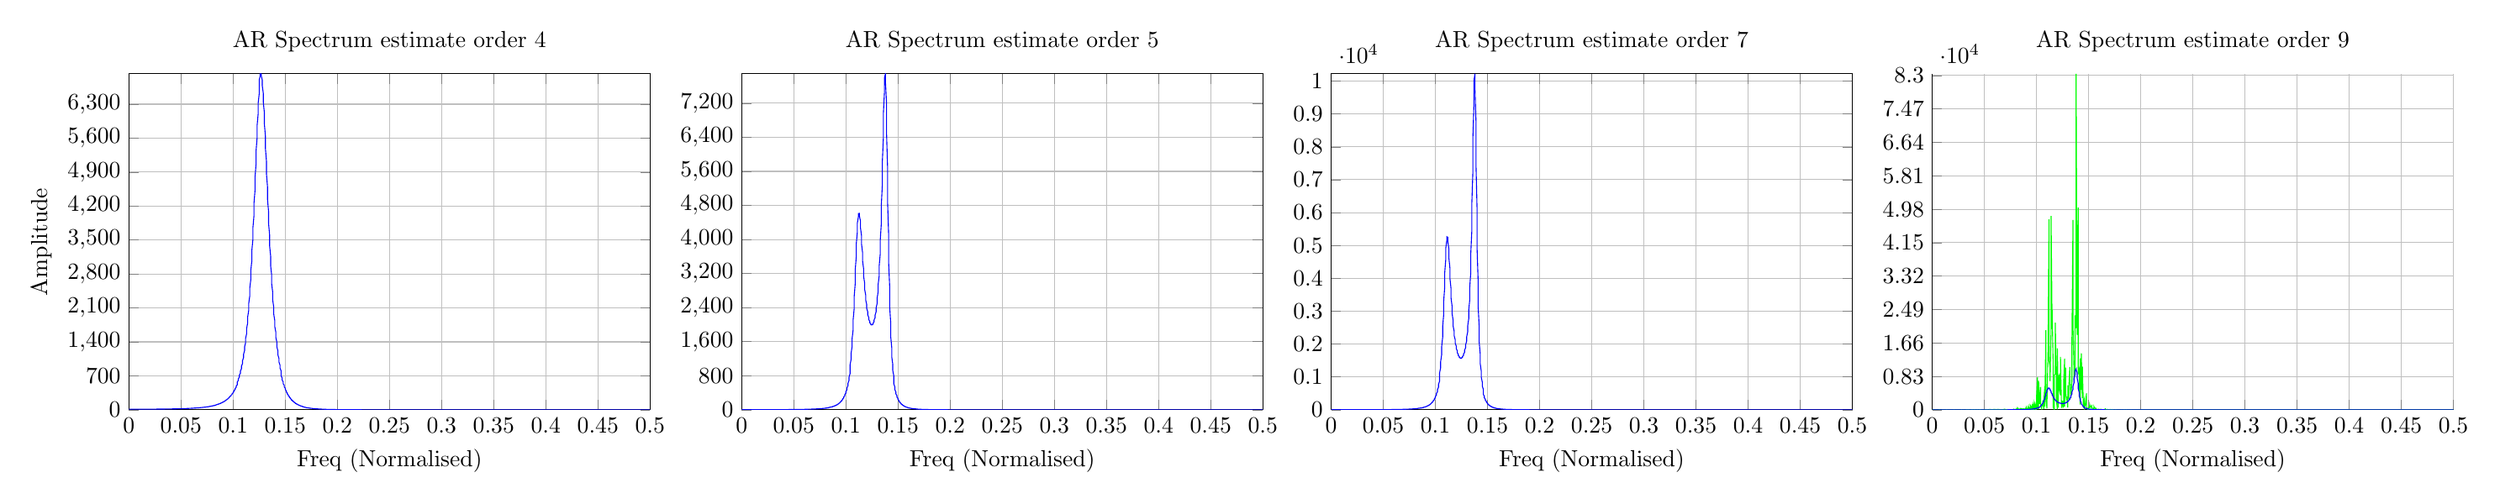 % This file was created by matlab2tikz v0.4.7 running on MATLAB 8.1.
% Copyright (c) 2008--2014, Nico Schlömer <nico.schloemer@gmail.com>
% All rights reserved.
% Minimal pgfplots version: 1.3
% 
% The latest updates can be retrieved from
%   http://www.mathworks.com/matlabcentral/fileexchange/22022-matlab2tikz
% where you can also make suggestions and rate matlab2tikz.
% 
\begin{tikzpicture}

\begin{axis}[%
width=3.1in,
height=2in,
scale only axis,
xmin=0,
xmax=0.5,
xtick={   0, 0.05,  0.1, 0.15,  0.2, 0.25,  0.3, 0.35,  0.4, 0.45,  0.5},
xlabel={Freq (Normalised)},
xmajorgrids,ymin=0,
ymax=7890.148,
ytick={   0,  800, 1600, 2400, 3200, 4000, 4800, 5600, 6400, 7200},
ymajorgrids,
xticklabel style={/pgf/number format/fixed},
name=plot2,
title={AR Spectrum estimate order 5}
]
\addplot [color=blue,solid,forget plot]
  table[row sep=crcr]{0	1.78\\
0.0	3.56\\
0.001	3.561\\
0.001	3.562\\
0.002	3.564\\
0.002	3.566\\
0.003	3.569\\
0.003	3.572\\
0.004	3.576\\
0.004	3.58\\
0.005	3.585\\
0.005	3.59\\
0.006	3.595\\
0.006	3.602\\
0.007	3.608\\
0.007	3.615\\
0.008	3.623\\
0.008	3.631\\
0.009	3.64\\
0.009	3.649\\
0.01	3.659\\
0.01	3.669\\
0.011	3.68\\
0.011	3.692\\
0.012	3.704\\
0.012	3.716\\
0.013	3.729\\
0.013	3.743\\
0.014	3.757\\
0.014	3.772\\
0.015	3.788\\
0.015	3.804\\
0.016	3.82\\
0.016	3.838\\
0.017	3.856\\
0.017	3.874\\
0.018	3.894\\
0.018	3.913\\
0.019	3.934\\
0.019	3.955\\
0.02	3.977\\
0.02	4.0\\
0.021	4.023\\
0.021	4.047\\
0.021	4.072\\
0.022	4.098\\
0.022	4.124\\
0.023	4.151\\
0.023	4.179\\
0.024	4.208\\
0.024	4.238\\
0.025	4.269\\
0.025	4.3\\
0.026	4.332\\
0.026	4.366\\
0.027	4.4\\
0.027	4.435\\
0.028	4.471\\
0.028	4.508\\
0.029	4.547\\
0.029	4.586\\
0.03	4.626\\
0.03	4.668\\
0.031	4.71\\
0.031	4.754\\
0.032	4.799\\
0.032	4.845\\
0.033	4.893\\
0.033	4.942\\
0.034	4.992\\
0.034	5.043\\
0.035	5.096\\
0.035	5.15\\
0.036	5.206\\
0.036	5.263\\
0.037	5.322\\
0.037	5.383\\
0.038	5.445\\
0.038	5.509\\
0.039	5.575\\
0.039	5.642\\
0.04	5.711\\
0.04	5.783\\
0.041	5.856\\
0.041	5.931\\
0.042	6.009\\
0.042	6.088\\
0.042	6.17\\
0.043	6.254\\
0.043	6.341\\
0.044	6.43\\
0.044	6.522\\
0.045	6.616\\
0.045	6.713\\
0.046	6.813\\
0.046	6.916\\
0.047	7.021\\
0.047	7.13\\
0.048	7.242\\
0.048	7.358\\
0.049	7.477\\
0.049	7.599\\
0.05	7.726\\
0.05	7.856\\
0.051	7.99\\
0.051	8.129\\
0.052	8.271\\
0.052	8.418\\
0.053	8.57\\
0.053	8.727\\
0.054	8.889\\
0.054	9.056\\
0.055	9.228\\
0.055	9.406\\
0.056	9.59\\
0.056	9.78\\
0.057	9.977\\
0.057	10.18\\
0.058	10.39\\
0.058	10.607\\
0.059	10.832\\
0.059	11.064\\
0.06	11.305\\
0.06	11.555\\
0.061	11.813\\
0.061	12.081\\
0.062	12.358\\
0.062	12.646\\
0.062	12.944\\
0.063	13.253\\
0.063	13.574\\
0.064	13.908\\
0.064	14.254\\
0.065	14.614\\
0.065	14.988\\
0.066	15.376\\
0.066	15.781\\
0.067	16.201\\
0.067	16.639\\
0.068	17.095\\
0.068	17.57\\
0.069	18.065\\
0.069	18.581\\
0.07	19.119\\
0.07	19.68\\
0.071	20.267\\
0.071	20.879\\
0.072	21.519\\
0.072	22.188\\
0.073	22.888\\
0.073	23.621\\
0.074	24.388\\
0.074	25.191\\
0.075	26.034\\
0.075	26.917\\
0.076	27.844\\
0.076	28.818\\
0.077	29.841\\
0.077	30.916\\
0.078	32.048\\
0.078	33.239\\
0.079	34.493\\
0.079	35.816\\
0.08	37.211\\
0.08	38.683\\
0.081	40.239\\
0.081	41.883\\
0.082	43.623\\
0.082	45.466\\
0.083	47.418\\
0.083	49.488\\
0.083	51.686\\
0.084	54.022\\
0.084	56.505\\
0.085	59.148\\
0.085	61.965\\
0.086	64.968\\
0.086	68.175\\
0.087	71.602\\
0.087	75.269\\
0.088	79.197\\
0.088	83.409\\
0.089	87.931\\
0.089	92.792\\
0.09	98.024\\
0.09	103.664\\
0.091	109.75\\
0.091	116.327\\
0.092	123.446\\
0.092	131.163\\
0.093	139.54\\
0.093	148.65\\
0.094	158.573\\
0.094	169.399\\
0.095	181.233\\
0.095	194.191\\
0.096	208.409\\
0.096	224.039\\
0.097	241.256\\
0.097	260.261\\
0.098	281.287\\
0.098	304.6\\
0.099	330.508\\
0.099	359.368\\
0.1	391.593\\
0.1	427.666\\
0.101	468.146\\
0.101	513.683\\
0.102	565.037\\
0.102	623.093\\
0.103	688.878\\
0.103	763.583\\
0.104	848.586\\
0.104	945.461\\
0.104	1055.993\\
0.105	1182.17\\
0.105	1326.152\\
0.106	1490.193\\
0.106	1676.502\\
0.107	1887.003\\
0.107	2122.961\\
0.108	2384.451\\
0.108	2669.664\\
0.109	2974.09\\
0.109	3289.77\\
0.11	3604.862\\
0.11	3903.952\\
0.111	4169.413\\
0.111	4383.88\\
0.112	4533.359\\
0.112	4609.988\\
0.113	4613.456\\
0.113	4550.56\\
0.114	4433.199\\
0.114	4275.699\\
0.115	4092.347\\
0.115	3895.704\\
0.116	3695.786\\
0.116	3499.942\\
0.117	3313.136\\
0.117	3138.416\\
0.118	2977.402\\
0.118	2830.71\\
0.119	2698.297\\
0.119	2579.712\\
0.12	2474.282\\
0.12	2381.23\\
0.121	2299.76\\
0.121	2229.109\\
0.122	2168.578\\
0.122	2117.548\\
0.123	2075.495\\
0.123	2041.992\\
0.124	2016.712\\
0.124	1999.43\\
0.125	1990.027\\
0.125	1988.49\\
0.125	1994.919\\
0.126	2009.536\\
0.126	2032.691\\
0.127	2064.88\\
0.127	2106.765\\
0.128	2159.193\\
0.128	2223.231\\
0.129	2300.203\\
0.129	2391.736\\
0.13	2499.82\\
0.13	2626.872\\
0.131	2775.813\\
0.131	2950.149\\
0.132	3154.044\\
0.132	3392.359\\
0.133	3670.61\\
0.133	3994.748\\
0.134	4370.6\\
0.134	4802.679\\
0.135	5291.961\\
0.135	5832.096\\
0.136	6403.74\\
0.136	6967.712\\
0.137	7460.129\\
0.137	7796.216\\
0.138	7890.148\\
0.138	7689.291\\
0.139	7203.832\\
0.139	6507.114\\
0.14	5703.994\\
0.14	4891.53\\
0.141	4136.105\\
0.141	3471.017\\
0.142	2905.155\\
0.142	2433.364\\
0.143	2044.24\\
0.143	1724.759\\
0.144	1462.585\\
0.144	1246.986\\
0.145	1069.03\\
0.145	921.458\\
0.146	798.449\\
0.146	695.359\\
0.146	608.493\\
0.147	534.902\\
0.147	472.233\\
0.148	418.595\\
0.148	372.464\\
0.149	332.608\\
0.149	298.021\\
0.15	267.882\\
0.15	241.516\\
0.151	218.363\\
0.151	197.959\\
0.152	179.918\\
0.152	163.915\\
0.153	149.676\\
0.153	136.97\\
0.154	125.601\\
0.154	115.402\\
0.155	106.229\\
0.155	97.96\\
0.156	90.489\\
0.156	83.723\\
0.157	77.584\\
0.157	72.003\\
0.158	66.919\\
0.158	62.279\\
0.159	58.037\\
0.159	54.153\\
0.16	50.591\\
0.16	47.319\\
0.161	44.308\\
0.161	41.534\\
0.162	38.975\\
0.162	36.611\\
0.163	34.425\\
0.163	32.399\\
0.164	30.521\\
0.164	28.778\\
0.165	27.157\\
0.165	25.65\\
0.166	24.245\\
0.166	22.936\\
0.167	21.714\\
0.167	20.572\\
0.167	19.505\\
0.168	18.506\\
0.168	17.57\\
0.169	16.693\\
0.169	15.869\\
0.17	15.096\\
0.17	14.37\\
0.171	13.686\\
0.171	13.043\\
0.172	12.437\\
0.172	11.866\\
0.173	11.327\\
0.173	10.818\\
0.174	10.338\\
0.174	9.884\\
0.175	9.455\\
0.175	9.048\\
0.176	8.663\\
0.176	8.299\\
0.177	7.953\\
0.177	7.625\\
0.178	7.314\\
0.178	7.019\\
0.179	6.738\\
0.179	6.472\\
0.18	6.218\\
0.18	5.976\\
0.181	5.747\\
0.181	5.528\\
0.182	5.319\\
0.182	5.12\\
0.183	4.931\\
0.183	4.75\\
0.184	4.577\\
0.184	4.412\\
0.185	4.255\\
0.185	4.104\\
0.186	3.96\\
0.186	3.822\\
0.187	3.691\\
0.187	3.564\\
0.188	3.444\\
0.188	3.328\\
0.188	3.217\\
0.189	3.111\\
0.189	3.009\\
0.19	2.911\\
0.19	2.817\\
0.191	2.727\\
0.191	2.641\\
0.192	2.558\\
0.192	2.478\\
0.193	2.401\\
0.193	2.328\\
0.194	2.257\\
0.194	2.188\\
0.195	2.123\\
0.195	2.06\\
0.196	1.999\\
0.196	1.94\\
0.197	1.884\\
0.197	1.829\\
0.198	1.777\\
0.198	1.726\\
0.199	1.677\\
0.199	1.63\\
0.2	1.585\\
0.2	1.541\\
0.201	1.499\\
0.201	1.458\\
0.202	1.419\\
0.202	1.381\\
0.203	1.344\\
0.203	1.308\\
0.204	1.274\\
0.204	1.241\\
0.205	1.208\\
0.205	1.177\\
0.206	1.147\\
0.206	1.118\\
0.207	1.09\\
0.207	1.063\\
0.208	1.036\\
0.208	1.011\\
0.208	0.986\\
0.209	0.962\\
0.209	0.939\\
0.21	0.916\\
0.21	0.894\\
0.211	0.873\\
0.211	0.852\\
0.212	0.832\\
0.212	0.813\\
0.213	0.794\\
0.213	0.776\\
0.214	0.758\\
0.214	0.741\\
0.215	0.724\\
0.215	0.708\\
0.216	0.692\\
0.216	0.677\\
0.217	0.662\\
0.217	0.648\\
0.218	0.634\\
0.218	0.62\\
0.219	0.607\\
0.219	0.594\\
0.22	0.581\\
0.22	0.569\\
0.221	0.557\\
0.221	0.546\\
0.222	0.534\\
0.222	0.523\\
0.223	0.513\\
0.223	0.502\\
0.224	0.492\\
0.224	0.482\\
0.225	0.473\\
0.225	0.463\\
0.226	0.454\\
0.226	0.445\\
0.227	0.437\\
0.227	0.428\\
0.228	0.42\\
0.228	0.412\\
0.229	0.404\\
0.229	0.397\\
0.229	0.389\\
0.23	0.382\\
0.23	0.375\\
0.231	0.368\\
0.231	0.361\\
0.232	0.355\\
0.232	0.348\\
0.233	0.342\\
0.233	0.336\\
0.234	0.33\\
0.234	0.324\\
0.235	0.318\\
0.235	0.313\\
0.236	0.307\\
0.236	0.302\\
0.237	0.297\\
0.237	0.292\\
0.238	0.287\\
0.238	0.282\\
0.239	0.277\\
0.239	0.273\\
0.24	0.268\\
0.24	0.264\\
0.241	0.259\\
0.241	0.255\\
0.242	0.251\\
0.242	0.247\\
0.243	0.243\\
0.243	0.239\\
0.244	0.235\\
0.244	0.232\\
0.245	0.228\\
0.245	0.224\\
0.246	0.221\\
0.246	0.218\\
0.247	0.214\\
0.247	0.211\\
0.248	0.208\\
0.248	0.205\\
0.249	0.202\\
0.249	0.199\\
0.25	0.196\\
0.25	0.193\\
0.25	0.19\\
0.251	0.187\\
0.251	0.185\\
0.252	0.182\\
0.252	0.179\\
0.253	0.177\\
0.253	0.174\\
0.254	0.172\\
0.254	0.169\\
0.255	0.167\\
0.255	0.165\\
0.256	0.162\\
0.256	0.16\\
0.257	0.158\\
0.257	0.156\\
0.258	0.154\\
0.258	0.152\\
0.259	0.15\\
0.259	0.148\\
0.26	0.146\\
0.26	0.144\\
0.261	0.142\\
0.261	0.14\\
0.262	0.138\\
0.262	0.137\\
0.263	0.135\\
0.263	0.133\\
0.264	0.132\\
0.264	0.13\\
0.265	0.128\\
0.265	0.127\\
0.266	0.125\\
0.266	0.124\\
0.267	0.122\\
0.267	0.121\\
0.268	0.119\\
0.268	0.118\\
0.269	0.116\\
0.269	0.115\\
0.27	0.114\\
0.27	0.112\\
0.271	0.111\\
0.271	0.11\\
0.271	0.109\\
0.272	0.107\\
0.272	0.106\\
0.273	0.105\\
0.273	0.104\\
0.274	0.103\\
0.274	0.101\\
0.275	0.1\\
0.275	0.099\\
0.276	0.098\\
0.276	0.097\\
0.277	0.096\\
0.277	0.095\\
0.278	0.094\\
0.278	0.093\\
0.279	0.092\\
0.279	0.091\\
0.28	0.09\\
0.28	0.089\\
0.281	0.088\\
0.281	0.087\\
0.282	0.087\\
0.282	0.086\\
0.283	0.085\\
0.283	0.084\\
0.284	0.083\\
0.284	0.082\\
0.285	0.082\\
0.285	0.081\\
0.286	0.08\\
0.286	0.079\\
0.287	0.078\\
0.287	0.078\\
0.288	0.077\\
0.288	0.076\\
0.289	0.076\\
0.289	0.075\\
0.29	0.074\\
0.29	0.074\\
0.291	0.073\\
0.291	0.072\\
0.292	0.072\\
0.292	0.071\\
0.292	0.07\\
0.293	0.07\\
0.293	0.069\\
0.294	0.068\\
0.294	0.068\\
0.295	0.067\\
0.295	0.067\\
0.296	0.066\\
0.296	0.066\\
0.297	0.065\\
0.297	0.065\\
0.298	0.064\\
0.298	0.063\\
0.299	0.063\\
0.299	0.062\\
0.3	0.062\\
0.3	0.061\\
0.301	0.061\\
0.301	0.061\\
0.302	0.06\\
0.302	0.06\\
0.303	0.059\\
0.303	0.059\\
0.304	0.058\\
0.304	0.058\\
0.305	0.057\\
0.305	0.057\\
0.306	0.057\\
0.306	0.056\\
0.307	0.056\\
0.307	0.055\\
0.308	0.055\\
0.308	0.055\\
0.309	0.054\\
0.309	0.054\\
0.31	0.053\\
0.31	0.053\\
0.311	0.053\\
0.311	0.052\\
0.312	0.052\\
0.312	0.052\\
0.312	0.051\\
0.313	0.051\\
0.313	0.051\\
0.314	0.05\\
0.314	0.05\\
0.315	0.05\\
0.315	0.049\\
0.316	0.049\\
0.316	0.049\\
0.317	0.048\\
0.317	0.048\\
0.318	0.048\\
0.318	0.048\\
0.319	0.047\\
0.319	0.047\\
0.32	0.047\\
0.32	0.046\\
0.321	0.046\\
0.321	0.046\\
0.322	0.046\\
0.322	0.045\\
0.323	0.045\\
0.323	0.045\\
0.324	0.045\\
0.324	0.044\\
0.325	0.044\\
0.325	0.044\\
0.326	0.044\\
0.326	0.043\\
0.327	0.043\\
0.327	0.043\\
0.328	0.043\\
0.328	0.043\\
0.329	0.042\\
0.329	0.042\\
0.33	0.042\\
0.33	0.042\\
0.331	0.041\\
0.331	0.041\\
0.332	0.041\\
0.332	0.041\\
0.333	0.041\\
0.333	0.041\\
0.333	0.04\\
0.334	0.04\\
0.334	0.04\\
0.335	0.04\\
0.335	0.04\\
0.336	0.039\\
0.336	0.039\\
0.337	0.039\\
0.337	0.039\\
0.338	0.039\\
0.338	0.039\\
0.339	0.038\\
0.339	0.038\\
0.34	0.038\\
0.34	0.038\\
0.341	0.038\\
0.341	0.038\\
0.342	0.038\\
0.342	0.037\\
0.343	0.037\\
0.343	0.037\\
0.344	0.037\\
0.344	0.037\\
0.345	0.037\\
0.345	0.037\\
0.346	0.037\\
0.346	0.036\\
0.347	0.036\\
0.347	0.036\\
0.348	0.036\\
0.348	0.036\\
0.349	0.036\\
0.349	0.036\\
0.35	0.036\\
0.35	0.035\\
0.351	0.035\\
0.351	0.035\\
0.352	0.035\\
0.352	0.035\\
0.353	0.035\\
0.353	0.035\\
0.354	0.035\\
0.354	0.035\\
0.354	0.035\\
0.355	0.034\\
0.355	0.034\\
0.356	0.034\\
0.356	0.034\\
0.357	0.034\\
0.357	0.034\\
0.358	0.034\\
0.358	0.034\\
0.359	0.034\\
0.359	0.034\\
0.36	0.034\\
0.36	0.034\\
0.361	0.033\\
0.361	0.033\\
0.362	0.033\\
0.362	0.033\\
0.363	0.033\\
0.363	0.033\\
0.364	0.033\\
0.364	0.033\\
0.365	0.033\\
0.365	0.033\\
0.366	0.033\\
0.366	0.033\\
0.367	0.033\\
0.367	0.033\\
0.368	0.033\\
0.368	0.033\\
0.369	0.033\\
0.369	0.032\\
0.37	0.032\\
0.37	0.032\\
0.371	0.032\\
0.371	0.032\\
0.372	0.032\\
0.372	0.032\\
0.373	0.032\\
0.373	0.032\\
0.374	0.032\\
0.374	0.032\\
0.375	0.032\\
0.375	0.032\\
0.375	0.032\\
0.376	0.032\\
0.376	0.032\\
0.377	0.032\\
0.377	0.032\\
0.378	0.032\\
0.378	0.032\\
0.379	0.032\\
0.379	0.032\\
0.38	0.032\\
0.38	0.032\\
0.381	0.032\\
0.381	0.032\\
0.382	0.032\\
0.382	0.032\\
0.383	0.032\\
0.383	0.032\\
0.384	0.032\\
0.384	0.032\\
0.385	0.032\\
0.385	0.032\\
0.386	0.032\\
0.386	0.032\\
0.387	0.032\\
0.387	0.032\\
0.388	0.032\\
0.388	0.032\\
0.389	0.032\\
0.389	0.032\\
0.39	0.032\\
0.39	0.032\\
0.391	0.032\\
0.391	0.032\\
0.392	0.032\\
0.392	0.032\\
0.393	0.032\\
0.393	0.032\\
0.394	0.032\\
0.394	0.032\\
0.395	0.032\\
0.395	0.032\\
0.396	0.032\\
0.396	0.032\\
0.396	0.032\\
0.397	0.032\\
0.397	0.032\\
0.398	0.032\\
0.398	0.032\\
0.399	0.032\\
0.399	0.032\\
0.4	0.032\\
0.4	0.032\\
0.401	0.032\\
0.401	0.032\\
0.402	0.032\\
0.402	0.032\\
0.403	0.032\\
0.403	0.032\\
0.404	0.032\\
0.404	0.032\\
0.405	0.032\\
0.405	0.032\\
0.406	0.033\\
0.406	0.033\\
0.407	0.033\\
0.407	0.033\\
0.408	0.033\\
0.408	0.033\\
0.409	0.033\\
0.409	0.033\\
0.41	0.033\\
0.41	0.033\\
0.411	0.033\\
0.411	0.033\\
0.412	0.033\\
0.412	0.033\\
0.413	0.033\\
0.413	0.033\\
0.414	0.033\\
0.414	0.033\\
0.415	0.033\\
0.415	0.034\\
0.416	0.034\\
0.416	0.034\\
0.417	0.034\\
0.417	0.034\\
0.417	0.034\\
0.418	0.034\\
0.418	0.034\\
0.419	0.034\\
0.419	0.034\\
0.42	0.034\\
0.42	0.034\\
0.421	0.034\\
0.421	0.034\\
0.422	0.035\\
0.422	0.035\\
0.423	0.035\\
0.423	0.035\\
0.424	0.035\\
0.424	0.035\\
0.425	0.035\\
0.425	0.035\\
0.426	0.035\\
0.426	0.035\\
0.427	0.035\\
0.427	0.036\\
0.428	0.036\\
0.428	0.036\\
0.429	0.036\\
0.429	0.036\\
0.43	0.036\\
0.43	0.036\\
0.431	0.036\\
0.431	0.036\\
0.432	0.036\\
0.432	0.036\\
0.433	0.037\\
0.433	0.037\\
0.434	0.037\\
0.434	0.037\\
0.435	0.037\\
0.435	0.037\\
0.436	0.037\\
0.436	0.037\\
0.437	0.037\\
0.437	0.038\\
0.438	0.038\\
0.438	0.038\\
0.438	0.038\\
0.439	0.038\\
0.439	0.038\\
0.44	0.038\\
0.44	0.038\\
0.441	0.038\\
0.441	0.039\\
0.442	0.039\\
0.442	0.039\\
0.443	0.039\\
0.443	0.039\\
0.444	0.039\\
0.444	0.039\\
0.445	0.039\\
0.445	0.04\\
0.446	0.04\\
0.446	0.04\\
0.447	0.04\\
0.447	0.04\\
0.448	0.04\\
0.448	0.04\\
0.449	0.04\\
0.449	0.041\\
0.45	0.041\\
0.45	0.041\\
0.451	0.041\\
0.451	0.041\\
0.452	0.041\\
0.452	0.041\\
0.453	0.042\\
0.453	0.042\\
0.454	0.042\\
0.454	0.042\\
0.455	0.042\\
0.455	0.042\\
0.456	0.042\\
0.456	0.042\\
0.457	0.043\\
0.457	0.043\\
0.458	0.043\\
0.458	0.043\\
0.458	0.043\\
0.459	0.043\\
0.459	0.043\\
0.46	0.044\\
0.46	0.044\\
0.461	0.044\\
0.461	0.044\\
0.462	0.044\\
0.462	0.044\\
0.463	0.044\\
0.463	0.044\\
0.464	0.045\\
0.464	0.045\\
0.465	0.045\\
0.465	0.045\\
0.466	0.045\\
0.466	0.045\\
0.467	0.045\\
0.467	0.045\\
0.468	0.046\\
0.468	0.046\\
0.469	0.046\\
0.469	0.046\\
0.47	0.046\\
0.47	0.046\\
0.471	0.046\\
0.471	0.046\\
0.472	0.047\\
0.472	0.047\\
0.473	0.047\\
0.473	0.047\\
0.474	0.047\\
0.474	0.047\\
0.475	0.047\\
0.475	0.047\\
0.476	0.048\\
0.476	0.048\\
0.477	0.048\\
0.477	0.048\\
0.478	0.048\\
0.478	0.048\\
0.479	0.048\\
0.479	0.048\\
0.479	0.048\\
0.48	0.048\\
0.48	0.049\\
0.481	0.049\\
0.481	0.049\\
0.482	0.049\\
0.482	0.049\\
0.483	0.049\\
0.483	0.049\\
0.484	0.049\\
0.484	0.049\\
0.485	0.049\\
0.485	0.049\\
0.486	0.05\\
0.486	0.05\\
0.487	0.05\\
0.487	0.05\\
0.488	0.05\\
0.488	0.05\\
0.489	0.05\\
0.489	0.05\\
0.49	0.05\\
0.49	0.05\\
0.491	0.05\\
0.491	0.05\\
0.492	0.05\\
0.492	0.05\\
0.493	0.05\\
0.493	0.05\\
0.494	0.05\\
0.494	0.05\\
0.495	0.05\\
0.495	0.05\\
0.496	0.051\\
0.496	0.051\\
0.497	0.051\\
0.497	0.051\\
0.498	0.051\\
0.498	0.051\\
0.499	0.051\\
0.499	0.051\\
0.5	0.051\\
0.5	0.025\\
};
\end{axis}

\begin{axis}[%
width=3.1in,
height=2in,
scale only axis,
xmin=0,
xmax=0.5,
xtick={   0, 0.05,  0.1, 0.15,  0.2, 0.25,  0.3, 0.35,  0.4, 0.45,  0.5},
xlabel={Freq (Normalised)},
xmajorgrids,ymin=0,
ymax=6924.904,
ytick={   0,  700, 1400, 2100, 2800, 3500, 4200, 4900, 5600, 6300},
ylabel={Amplitude},
ymajorgrids,
xticklabel style={/pgf/number format/fixed},
at=(plot2.left of south west),
anchor=right of south east,
title={AR Spectrum estimate order 4}
]
\addplot [color=blue,solid,forget plot]
  table[row sep=crcr]{0	6.095\\
0.0	12.191\\
0.001	12.193\\
0.001	12.197\\
0.002	12.201\\
0.002	12.208\\
0.003	12.216\\
0.003	12.225\\
0.004	12.236\\
0.004	12.248\\
0.005	12.261\\
0.005	12.276\\
0.006	12.293\\
0.006	12.31\\
0.007	12.33\\
0.007	12.351\\
0.008	12.373\\
0.008	12.397\\
0.009	12.422\\
0.009	12.449\\
0.01	12.477\\
0.01	12.507\\
0.011	12.539\\
0.011	12.572\\
0.012	12.606\\
0.012	12.642\\
0.013	12.68\\
0.013	12.72\\
0.014	12.761\\
0.014	12.803\\
0.015	12.848\\
0.015	12.894\\
0.016	12.942\\
0.016	12.991\\
0.017	13.043\\
0.017	13.096\\
0.018	13.151\\
0.018	13.208\\
0.019	13.266\\
0.019	13.327\\
0.02	13.389\\
0.02	13.454\\
0.021	13.52\\
0.021	13.588\\
0.021	13.659\\
0.022	13.731\\
0.022	13.806\\
0.023	13.883\\
0.023	13.962\\
0.024	14.043\\
0.024	14.127\\
0.025	14.212\\
0.025	14.3\\
0.026	14.391\\
0.026	14.484\\
0.027	14.579\\
0.027	14.677\\
0.028	14.778\\
0.028	14.881\\
0.029	14.987\\
0.029	15.096\\
0.03	15.207\\
0.03	15.321\\
0.031	15.439\\
0.031	15.559\\
0.032	15.682\\
0.032	15.809\\
0.033	15.938\\
0.033	16.071\\
0.034	16.207\\
0.034	16.347\\
0.035	16.49\\
0.035	16.637\\
0.036	16.787\\
0.036	16.941\\
0.037	17.099\\
0.037	17.261\\
0.038	17.427\\
0.038	17.597\\
0.039	17.772\\
0.039	17.95\\
0.04	18.133\\
0.04	18.321\\
0.041	18.514\\
0.041	18.711\\
0.042	18.913\\
0.042	19.121\\
0.042	19.333\\
0.043	19.551\\
0.043	19.775\\
0.044	20.004\\
0.044	20.239\\
0.045	20.48\\
0.045	20.727\\
0.046	20.981\\
0.046	21.241\\
0.047	21.508\\
0.047	21.781\\
0.048	22.062\\
0.048	22.351\\
0.049	22.646\\
0.049	22.95\\
0.05	23.262\\
0.05	23.582\\
0.051	23.91\\
0.051	24.247\\
0.052	24.594\\
0.052	24.949\\
0.053	25.315\\
0.053	25.69\\
0.054	26.076\\
0.054	26.472\\
0.055	26.879\\
0.055	27.298\\
0.056	27.728\\
0.056	28.171\\
0.057	28.626\\
0.057	29.094\\
0.058	29.576\\
0.058	30.071\\
0.059	30.581\\
0.059	31.106\\
0.06	31.646\\
0.06	32.202\\
0.061	32.774\\
0.061	33.364\\
0.062	33.972\\
0.062	34.598\\
0.062	35.243\\
0.063	35.908\\
0.063	36.593\\
0.064	37.3\\
0.064	38.029\\
0.065	38.781\\
0.065	39.557\\
0.066	40.358\\
0.066	41.185\\
0.067	42.038\\
0.067	42.92\\
0.068	43.83\\
0.068	44.771\\
0.069	45.743\\
0.069	46.749\\
0.07	47.788\\
0.07	48.863\\
0.071	49.975\\
0.071	51.126\\
0.072	52.317\\
0.072	53.55\\
0.073	54.828\\
0.073	56.151\\
0.074	57.522\\
0.074	58.943\\
0.075	60.417\\
0.075	61.945\\
0.076	63.531\\
0.076	65.176\\
0.077	66.885\\
0.077	68.659\\
0.078	70.501\\
0.078	72.416\\
0.079	74.407\\
0.079	76.476\\
0.08	78.629\\
0.08	80.869\\
0.081	83.201\\
0.081	85.629\\
0.082	88.159\\
0.082	90.794\\
0.083	93.542\\
0.083	96.407\\
0.083	99.397\\
0.084	102.517\\
0.084	105.774\\
0.085	109.177\\
0.085	112.732\\
0.086	116.449\\
0.086	120.337\\
0.087	124.404\\
0.087	128.662\\
0.088	133.121\\
0.088	137.792\\
0.089	142.689\\
0.089	147.825\\
0.09	153.213\\
0.09	158.868\\
0.091	164.808\\
0.091	171.05\\
0.092	177.611\\
0.092	184.513\\
0.093	191.776\\
0.093	199.424\\
0.094	207.481\\
0.094	215.975\\
0.095	224.932\\
0.095	234.385\\
0.096	244.366\\
0.096	254.91\\
0.097	266.057\\
0.097	277.848\\
0.098	290.328\\
0.098	303.544\\
0.099	317.549\\
0.099	332.4\\
0.1	348.157\\
0.1	364.886\\
0.101	382.66\\
0.101	401.555\\
0.102	421.656\\
0.102	443.053\\
0.103	465.846\\
0.103	490.142\\
0.104	516.058\\
0.104	543.72\\
0.104	573.266\\
0.105	604.845\\
0.105	638.62\\
0.106	674.769\\
0.106	713.482\\
0.107	754.969\\
0.107	799.457\\
0.108	847.192\\
0.108	898.442\\
0.109	953.496\\
0.109	1012.669\\
0.11	1076.299\\
0.11	1144.754\\
0.111	1218.428\\
0.111	1297.744\\
0.112	1383.156\\
0.112	1475.146\\
0.113	1574.226\\
0.113	1680.933\\
0.114	1795.828\\
0.114	1919.489\\
0.115	2052.505\\
0.115	2195.463\\
0.116	2348.935\\
0.116	2513.457\\
0.117	2689.507\\
0.117	2877.469\\
0.118	3077.601\\
0.118	3289.982\\
0.119	3514.459\\
0.119	3750.586\\
0.12	3997.553\\
0.12	4254.111\\
0.121	4518.5\\
0.121	4788.386\\
0.122	5060.805\\
0.122	5332.148\\
0.123	5598.172\\
0.123	5854.067\\
0.124	6094.588\\
0.124	6314.243\\
0.125	6507.545\\
0.125	6669.308\\
0.125	6794.964\\
0.126	6880.869\\
0.126	6924.554\\
0.127	6924.904\\
0.127	6882.224\\
0.128	6798.194\\
0.128	6675.722\\
0.129	6518.713\\
0.129	6331.785\\
0.13	6119.972\\
0.13	5888.441\\
0.131	5642.248\\
0.131	5386.141\\
0.132	5124.428\\
0.132	4860.894\\
0.133	4598.765\\
0.133	4340.71\\
0.134	4088.871\\
0.134	3844.906\\
0.135	3610.049\\
0.135	3385.166\\
0.136	3170.811\\
0.136	2967.284\\
0.137	2774.681\\
0.137	2592.932\\
0.138	2421.84\\
0.138	2261.114\\
0.139	2110.395\\
0.139	1969.272\\
0.14	1837.304\\
0.14	1714.034\\
0.141	1598.993\\
0.141	1491.717\\
0.142	1391.746\\
0.142	1298.634\\
0.143	1211.946\\
0.143	1131.269\\
0.144	1056.206\\
0.144	986.38\\
0.145	921.434\\
0.145	861.033\\
0.146	804.859\\
0.146	752.615\\
0.146	704.025\\
0.147	658.826\\
0.147	616.777\\
0.148	577.652\\
0.148	541.24\\
0.149	507.345\\
0.149	475.785\\
0.15	446.391\\
0.15	419.006\\
0.151	393.485\\
0.151	369.693\\
0.152	347.505\\
0.152	326.805\\
0.153	307.487\\
0.153	289.451\\
0.154	272.605\\
0.154	256.865\\
0.155	242.151\\
0.155	228.391\\
0.156	215.517\\
0.156	203.467\\
0.157	192.184\\
0.157	181.614\\
0.158	171.707\\
0.158	162.418\\
0.159	153.703\\
0.159	145.525\\
0.16	137.846\\
0.16	130.633\\
0.161	123.854\\
0.161	117.48\\
0.162	111.484\\
0.162	105.842\\
0.163	100.529\\
0.163	95.525\\
0.164	90.81\\
0.164	86.364\\
0.165	82.171\\
0.165	78.214\\
0.166	74.479\\
0.166	70.952\\
0.167	67.618\\
0.167	64.468\\
0.167	61.488\\
0.168	58.669\\
0.168	56.002\\
0.169	53.475\\
0.169	51.083\\
0.17	48.815\\
0.17	46.666\\
0.171	44.627\\
0.171	42.693\\
0.172	40.857\\
0.172	39.113\\
0.173	37.458\\
0.173	35.884\\
0.174	34.388\\
0.174	32.966\\
0.175	31.613\\
0.175	30.325\\
0.176	29.099\\
0.176	27.932\\
0.177	26.82\\
0.177	25.76\\
0.178	24.749\\
0.178	23.785\\
0.179	22.866\\
0.179	21.989\\
0.18	21.151\\
0.18	20.351\\
0.181	19.587\\
0.181	18.857\\
0.182	18.159\\
0.182	17.492\\
0.183	16.854\\
0.183	16.243\\
0.184	15.659\\
0.184	15.1\\
0.185	14.564\\
0.185	14.051\\
0.186	13.559\\
0.186	13.088\\
0.187	12.636\\
0.187	12.203\\
0.188	11.788\\
0.188	11.389\\
0.188	11.006\\
0.189	10.639\\
0.189	10.286\\
0.19	9.948\\
0.19	9.622\\
0.191	9.309\\
0.191	9.009\\
0.192	8.72\\
0.192	8.442\\
0.193	8.174\\
0.193	7.917\\
0.194	7.669\\
0.194	7.431\\
0.195	7.201\\
0.195	6.98\\
0.196	6.767\\
0.196	6.562\\
0.197	6.364\\
0.197	6.174\\
0.198	5.99\\
0.198	5.813\\
0.199	5.642\\
0.199	5.477\\
0.2	5.318\\
0.2	5.164\\
0.201	5.016\\
0.201	4.872\\
0.202	4.734\\
0.202	4.601\\
0.203	4.472\\
0.203	4.347\\
0.204	4.226\\
0.204	4.11\\
0.205	3.997\\
0.205	3.888\\
0.206	3.783\\
0.206	3.681\\
0.207	3.582\\
0.207	3.487\\
0.208	3.394\\
0.208	3.305\\
0.208	3.218\\
0.209	3.135\\
0.209	3.053\\
0.21	2.975\\
0.21	2.898\\
0.211	2.824\\
0.211	2.753\\
0.212	2.683\\
0.212	2.616\\
0.213	2.551\\
0.213	2.487\\
0.214	2.426\\
0.214	2.366\\
0.215	2.309\\
0.215	2.253\\
0.216	2.198\\
0.216	2.145\\
0.217	2.094\\
0.217	2.044\\
0.218	1.996\\
0.218	1.949\\
0.219	1.903\\
0.219	1.859\\
0.22	1.815\\
0.22	1.774\\
0.221	1.733\\
0.221	1.693\\
0.222	1.655\\
0.222	1.617\\
0.223	1.581\\
0.223	1.546\\
0.224	1.511\\
0.224	1.478\\
0.225	1.445\\
0.225	1.413\\
0.226	1.382\\
0.226	1.352\\
0.227	1.323\\
0.227	1.294\\
0.228	1.267\\
0.228	1.24\\
0.229	1.213\\
0.229	1.188\\
0.229	1.163\\
0.23	1.138\\
0.23	1.115\\
0.231	1.092\\
0.231	1.069\\
0.232	1.047\\
0.232	1.026\\
0.233	1.005\\
0.233	0.985\\
0.234	0.965\\
0.234	0.945\\
0.235	0.926\\
0.235	0.908\\
0.236	0.89\\
0.236	0.873\\
0.237	0.855\\
0.237	0.839\\
0.238	0.822\\
0.238	0.807\\
0.239	0.791\\
0.239	0.776\\
0.24	0.761\\
0.24	0.747\\
0.241	0.732\\
0.241	0.719\\
0.242	0.705\\
0.242	0.692\\
0.243	0.679\\
0.243	0.667\\
0.244	0.654\\
0.244	0.642\\
0.245	0.631\\
0.245	0.619\\
0.246	0.608\\
0.246	0.597\\
0.247	0.586\\
0.247	0.576\\
0.248	0.566\\
0.248	0.556\\
0.249	0.546\\
0.249	0.536\\
0.25	0.527\\
0.25	0.518\\
0.25	0.509\\
0.251	0.5\\
0.251	0.491\\
0.252	0.483\\
0.252	0.475\\
0.253	0.467\\
0.253	0.459\\
0.254	0.451\\
0.254	0.443\\
0.255	0.436\\
0.255	0.429\\
0.256	0.422\\
0.256	0.415\\
0.257	0.408\\
0.257	0.401\\
0.258	0.395\\
0.258	0.388\\
0.259	0.382\\
0.259	0.376\\
0.26	0.37\\
0.26	0.364\\
0.261	0.358\\
0.261	0.353\\
0.262	0.347\\
0.262	0.342\\
0.263	0.336\\
0.263	0.331\\
0.264	0.326\\
0.264	0.321\\
0.265	0.316\\
0.265	0.311\\
0.266	0.306\\
0.266	0.302\\
0.267	0.297\\
0.267	0.293\\
0.268	0.288\\
0.268	0.284\\
0.269	0.28\\
0.269	0.276\\
0.27	0.272\\
0.27	0.268\\
0.271	0.264\\
0.271	0.26\\
0.271	0.256\\
0.272	0.252\\
0.272	0.249\\
0.273	0.245\\
0.273	0.242\\
0.274	0.238\\
0.274	0.235\\
0.275	0.232\\
0.275	0.228\\
0.276	0.225\\
0.276	0.222\\
0.277	0.219\\
0.277	0.216\\
0.278	0.213\\
0.278	0.21\\
0.279	0.207\\
0.279	0.204\\
0.28	0.202\\
0.28	0.199\\
0.281	0.196\\
0.281	0.194\\
0.282	0.191\\
0.282	0.188\\
0.283	0.186\\
0.283	0.183\\
0.284	0.181\\
0.284	0.179\\
0.285	0.176\\
0.285	0.174\\
0.286	0.172\\
0.286	0.17\\
0.287	0.167\\
0.287	0.165\\
0.288	0.163\\
0.288	0.161\\
0.289	0.159\\
0.289	0.157\\
0.29	0.155\\
0.29	0.153\\
0.291	0.151\\
0.291	0.149\\
0.292	0.148\\
0.292	0.146\\
0.292	0.144\\
0.293	0.142\\
0.293	0.14\\
0.294	0.139\\
0.294	0.137\\
0.295	0.135\\
0.295	0.134\\
0.296	0.132\\
0.296	0.131\\
0.297	0.129\\
0.297	0.128\\
0.298	0.126\\
0.298	0.125\\
0.299	0.123\\
0.299	0.122\\
0.3	0.12\\
0.3	0.119\\
0.301	0.118\\
0.301	0.116\\
0.302	0.115\\
0.302	0.114\\
0.303	0.112\\
0.303	0.111\\
0.304	0.11\\
0.304	0.109\\
0.305	0.107\\
0.305	0.106\\
0.306	0.105\\
0.306	0.104\\
0.307	0.103\\
0.307	0.102\\
0.308	0.1\\
0.308	0.099\\
0.309	0.098\\
0.309	0.097\\
0.31	0.096\\
0.31	0.095\\
0.311	0.094\\
0.311	0.093\\
0.312	0.092\\
0.312	0.091\\
0.312	0.09\\
0.313	0.089\\
0.313	0.088\\
0.314	0.088\\
0.314	0.087\\
0.315	0.086\\
0.315	0.085\\
0.316	0.084\\
0.316	0.083\\
0.317	0.082\\
0.317	0.081\\
0.318	0.081\\
0.318	0.08\\
0.319	0.079\\
0.319	0.078\\
0.32	0.077\\
0.32	0.077\\
0.321	0.076\\
0.321	0.075\\
0.322	0.074\\
0.322	0.074\\
0.323	0.073\\
0.323	0.072\\
0.324	0.072\\
0.324	0.071\\
0.325	0.07\\
0.325	0.07\\
0.326	0.069\\
0.326	0.068\\
0.327	0.068\\
0.327	0.067\\
0.328	0.066\\
0.328	0.066\\
0.329	0.065\\
0.329	0.065\\
0.33	0.064\\
0.33	0.063\\
0.331	0.063\\
0.331	0.062\\
0.332	0.062\\
0.332	0.061\\
0.333	0.061\\
0.333	0.06\\
0.333	0.06\\
0.334	0.059\\
0.334	0.059\\
0.335	0.058\\
0.335	0.058\\
0.336	0.057\\
0.336	0.057\\
0.337	0.056\\
0.337	0.056\\
0.338	0.055\\
0.338	0.055\\
0.339	0.054\\
0.339	0.054\\
0.34	0.053\\
0.34	0.053\\
0.341	0.052\\
0.341	0.052\\
0.342	0.052\\
0.342	0.051\\
0.343	0.051\\
0.343	0.05\\
0.344	0.05\\
0.344	0.049\\
0.345	0.049\\
0.345	0.049\\
0.346	0.048\\
0.346	0.048\\
0.347	0.047\\
0.347	0.047\\
0.348	0.047\\
0.348	0.046\\
0.349	0.046\\
0.349	0.046\\
0.35	0.045\\
0.35	0.045\\
0.351	0.045\\
0.351	0.044\\
0.352	0.044\\
0.352	0.044\\
0.353	0.043\\
0.353	0.043\\
0.354	0.043\\
0.354	0.042\\
0.354	0.042\\
0.355	0.042\\
0.355	0.041\\
0.356	0.041\\
0.356	0.041\\
0.357	0.04\\
0.357	0.04\\
0.358	0.04\\
0.358	0.04\\
0.359	0.039\\
0.359	0.039\\
0.36	0.039\\
0.36	0.038\\
0.361	0.038\\
0.361	0.038\\
0.362	0.038\\
0.362	0.037\\
0.363	0.037\\
0.363	0.037\\
0.364	0.037\\
0.364	0.036\\
0.365	0.036\\
0.365	0.036\\
0.366	0.036\\
0.366	0.035\\
0.367	0.035\\
0.367	0.035\\
0.368	0.035\\
0.368	0.035\\
0.369	0.034\\
0.369	0.034\\
0.37	0.034\\
0.37	0.034\\
0.371	0.033\\
0.371	0.033\\
0.372	0.033\\
0.372	0.033\\
0.373	0.033\\
0.373	0.032\\
0.374	0.032\\
0.374	0.032\\
0.375	0.032\\
0.375	0.032\\
0.375	0.031\\
0.376	0.031\\
0.376	0.031\\
0.377	0.031\\
0.377	0.031\\
0.378	0.03\\
0.378	0.03\\
0.379	0.03\\
0.379	0.03\\
0.38	0.03\\
0.38	0.03\\
0.381	0.029\\
0.381	0.029\\
0.382	0.029\\
0.382	0.029\\
0.383	0.029\\
0.383	0.029\\
0.384	0.028\\
0.384	0.028\\
0.385	0.028\\
0.385	0.028\\
0.386	0.028\\
0.386	0.028\\
0.387	0.027\\
0.387	0.027\\
0.388	0.027\\
0.388	0.027\\
0.389	0.027\\
0.389	0.027\\
0.39	0.027\\
0.39	0.026\\
0.391	0.026\\
0.391	0.026\\
0.392	0.026\\
0.392	0.026\\
0.393	0.026\\
0.393	0.026\\
0.394	0.025\\
0.394	0.025\\
0.395	0.025\\
0.395	0.025\\
0.396	0.025\\
0.396	0.025\\
0.396	0.025\\
0.397	0.025\\
0.397	0.024\\
0.398	0.024\\
0.398	0.024\\
0.399	0.024\\
0.399	0.024\\
0.4	0.024\\
0.4	0.024\\
0.401	0.024\\
0.401	0.024\\
0.402	0.023\\
0.402	0.023\\
0.403	0.023\\
0.403	0.023\\
0.404	0.023\\
0.404	0.023\\
0.405	0.023\\
0.405	0.023\\
0.406	0.023\\
0.406	0.022\\
0.407	0.022\\
0.407	0.022\\
0.408	0.022\\
0.408	0.022\\
0.409	0.022\\
0.409	0.022\\
0.41	0.022\\
0.41	0.022\\
0.411	0.022\\
0.411	0.022\\
0.412	0.021\\
0.412	0.021\\
0.413	0.021\\
0.413	0.021\\
0.414	0.021\\
0.414	0.021\\
0.415	0.021\\
0.415	0.021\\
0.416	0.021\\
0.416	0.021\\
0.417	0.021\\
0.417	0.02\\
0.417	0.02\\
0.418	0.02\\
0.418	0.02\\
0.419	0.02\\
0.419	0.02\\
0.42	0.02\\
0.42	0.02\\
0.421	0.02\\
0.421	0.02\\
0.422	0.02\\
0.422	0.02\\
0.423	0.02\\
0.423	0.02\\
0.424	0.019\\
0.424	0.019\\
0.425	0.019\\
0.425	0.019\\
0.426	0.019\\
0.426	0.019\\
0.427	0.019\\
0.427	0.019\\
0.428	0.019\\
0.428	0.019\\
0.429	0.019\\
0.429	0.019\\
0.43	0.019\\
0.43	0.019\\
0.431	0.019\\
0.431	0.018\\
0.432	0.018\\
0.432	0.018\\
0.433	0.018\\
0.433	0.018\\
0.434	0.018\\
0.434	0.018\\
0.435	0.018\\
0.435	0.018\\
0.436	0.018\\
0.436	0.018\\
0.437	0.018\\
0.437	0.018\\
0.438	0.018\\
0.438	0.018\\
0.438	0.018\\
0.439	0.018\\
0.439	0.018\\
0.44	0.018\\
0.44	0.017\\
0.441	0.017\\
0.441	0.017\\
0.442	0.017\\
0.442	0.017\\
0.443	0.017\\
0.443	0.017\\
0.444	0.017\\
0.444	0.017\\
0.445	0.017\\
0.445	0.017\\
0.446	0.017\\
0.446	0.017\\
0.447	0.017\\
0.447	0.017\\
0.448	0.017\\
0.448	0.017\\
0.449	0.017\\
0.449	0.017\\
0.45	0.017\\
0.45	0.017\\
0.451	0.017\\
0.451	0.017\\
0.452	0.016\\
0.452	0.016\\
0.453	0.016\\
0.453	0.016\\
0.454	0.016\\
0.454	0.016\\
0.455	0.016\\
0.455	0.016\\
0.456	0.016\\
0.456	0.016\\
0.457	0.016\\
0.457	0.016\\
0.458	0.016\\
0.458	0.016\\
0.458	0.016\\
0.459	0.016\\
0.459	0.016\\
0.46	0.016\\
0.46	0.016\\
0.461	0.016\\
0.461	0.016\\
0.462	0.016\\
0.462	0.016\\
0.463	0.016\\
0.463	0.016\\
0.464	0.016\\
0.464	0.016\\
0.465	0.016\\
0.465	0.016\\
0.466	0.016\\
0.466	0.016\\
0.467	0.016\\
0.467	0.016\\
0.468	0.016\\
0.468	0.015\\
0.469	0.015\\
0.469	0.015\\
0.47	0.015\\
0.47	0.015\\
0.471	0.015\\
0.471	0.015\\
0.472	0.015\\
0.472	0.015\\
0.473	0.015\\
0.473	0.015\\
0.474	0.015\\
0.474	0.015\\
0.475	0.015\\
0.475	0.015\\
0.476	0.015\\
0.476	0.015\\
0.477	0.015\\
0.477	0.015\\
0.478	0.015\\
0.478	0.015\\
0.479	0.015\\
0.479	0.015\\
0.479	0.015\\
0.48	0.015\\
0.48	0.015\\
0.481	0.015\\
0.481	0.015\\
0.482	0.015\\
0.482	0.015\\
0.483	0.015\\
0.483	0.015\\
0.484	0.015\\
0.484	0.015\\
0.485	0.015\\
0.485	0.015\\
0.486	0.015\\
0.486	0.015\\
0.487	0.015\\
0.487	0.015\\
0.488	0.015\\
0.488	0.015\\
0.489	0.015\\
0.489	0.015\\
0.49	0.015\\
0.49	0.015\\
0.491	0.015\\
0.491	0.015\\
0.492	0.015\\
0.492	0.015\\
0.493	0.015\\
0.493	0.015\\
0.494	0.015\\
0.494	0.015\\
0.495	0.015\\
0.495	0.015\\
0.496	0.015\\
0.496	0.015\\
0.497	0.015\\
0.497	0.015\\
0.498	0.015\\
0.498	0.015\\
0.499	0.015\\
0.499	0.015\\
0.5	0.015\\
0.5	0.007\\
};
\end{axis}

\begin{axis}[%
width=3.1in,
height=2in,
scale only axis,
xmin=0,
xmax=0.5,
xtick={   0, 0.05,  0.1, 0.15,  0.2, 0.25,  0.3, 0.35,  0.4, 0.45,  0.5},
xlabel={Freq (Normalised)},
xmajorgrids,ymin=0,
ymax=10220.57,
ytick={    0,  1000,  2000,  3000,  4000,  5000,  6000,  7000,  8000,  9000, 10000},
ymajorgrids,
xticklabel style={/pgf/number format/fixed},
name=plot3,
at=(plot2.right of south east),
anchor=left of south west,
title={AR Spectrum estimate order 7}
]
\addplot [color=blue,solid,forget plot]
  table[row sep=crcr]{0	1.452\\
0.0	2.905\\
0.001	2.906\\
0.001	2.907\\
0.002	2.908\\
0.002	2.91\\
0.003	2.912\\
0.003	2.915\\
0.004	2.918\\
0.004	2.921\\
0.005	2.925\\
0.005	2.929\\
0.006	2.934\\
0.006	2.939\\
0.007	2.944\\
0.007	2.95\\
0.008	2.956\\
0.008	2.963\\
0.009	2.97\\
0.009	2.978\\
0.01	2.986\\
0.01	2.994\\
0.011	3.003\\
0.011	3.012\\
0.012	3.022\\
0.012	3.032\\
0.013	3.043\\
0.013	3.054\\
0.014	3.066\\
0.014	3.078\\
0.015	3.091\\
0.015	3.104\\
0.016	3.117\\
0.016	3.132\\
0.017	3.146\\
0.017	3.161\\
0.018	3.177\\
0.018	3.193\\
0.019	3.21\\
0.019	3.228\\
0.02	3.246\\
0.02	3.264\\
0.021	3.283\\
0.021	3.303\\
0.021	3.323\\
0.022	3.344\\
0.022	3.366\\
0.023	3.388\\
0.023	3.411\\
0.024	3.435\\
0.024	3.459\\
0.025	3.484\\
0.025	3.51\\
0.026	3.536\\
0.026	3.563\\
0.027	3.591\\
0.027	3.62\\
0.028	3.65\\
0.028	3.68\\
0.029	3.711\\
0.029	3.744\\
0.03	3.777\\
0.03	3.811\\
0.031	3.846\\
0.031	3.881\\
0.032	3.918\\
0.032	3.956\\
0.033	3.995\\
0.033	4.035\\
0.034	4.076\\
0.034	4.118\\
0.035	4.162\\
0.035	4.206\\
0.036	4.252\\
0.036	4.299\\
0.037	4.347\\
0.037	4.397\\
0.038	4.448\\
0.038	4.5\\
0.039	4.554\\
0.039	4.61\\
0.04	4.667\\
0.04	4.725\\
0.041	4.785\\
0.041	4.847\\
0.042	4.911\\
0.042	4.976\\
0.042	5.044\\
0.043	5.113\\
0.043	5.184\\
0.044	5.257\\
0.044	5.333\\
0.045	5.41\\
0.045	5.49\\
0.046	5.572\\
0.046	5.657\\
0.047	5.744\\
0.047	5.834\\
0.048	5.926\\
0.048	6.021\\
0.049	6.119\\
0.049	6.221\\
0.05	6.325\\
0.05	6.432\\
0.051	6.543\\
0.051	6.657\\
0.052	6.775\\
0.052	6.897\\
0.053	7.022\\
0.053	7.152\\
0.054	7.285\\
0.054	7.423\\
0.055	7.566\\
0.055	7.713\\
0.056	7.866\\
0.056	8.023\\
0.057	8.186\\
0.057	8.354\\
0.058	8.528\\
0.058	8.709\\
0.059	8.895\\
0.059	9.088\\
0.06	9.288\\
0.06	9.495\\
0.061	9.71\\
0.061	9.933\\
0.062	10.164\\
0.062	10.403\\
0.062	10.651\\
0.063	10.909\\
0.063	11.177\\
0.064	11.455\\
0.064	11.744\\
0.065	12.045\\
0.065	12.357\\
0.066	12.682\\
0.066	13.02\\
0.067	13.372\\
0.067	13.739\\
0.068	14.121\\
0.068	14.519\\
0.069	14.935\\
0.069	15.368\\
0.07	15.82\\
0.07	16.293\\
0.071	16.787\\
0.071	17.303\\
0.072	17.842\\
0.072	18.407\\
0.073	18.998\\
0.073	19.617\\
0.074	20.267\\
0.074	20.947\\
0.075	21.662\\
0.075	22.411\\
0.076	23.199\\
0.076	24.027\\
0.077	24.899\\
0.077	25.815\\
0.078	26.781\\
0.078	27.799\\
0.079	28.873\\
0.079	30.006\\
0.08	31.203\\
0.08	32.468\\
0.081	33.807\\
0.081	35.225\\
0.082	36.727\\
0.082	38.32\\
0.083	40.011\\
0.083	41.807\\
0.083	43.718\\
0.084	45.752\\
0.084	47.92\\
0.085	50.232\\
0.085	52.7\\
0.086	55.339\\
0.086	58.163\\
0.087	61.188\\
0.087	64.433\\
0.088	67.919\\
0.088	71.667\\
0.089	75.703\\
0.089	80.055\\
0.09	84.755\\
0.09	89.838\\
0.091	95.343\\
0.091	101.315\\
0.092	107.805\\
0.092	114.869\\
0.093	122.572\\
0.093	130.987\\
0.094	140.199\\
0.094	150.303\\
0.095	161.409\\
0.095	173.642\\
0.096	187.149\\
0.096	202.097\\
0.097	218.681\\
0.097	237.128\\
0.098	257.703\\
0.098	280.716\\
0.099	306.531\\
0.099	335.579\\
0.1	368.368\\
0.1	405.502\\
0.101	447.699\\
0.101	495.816\\
0.102	550.882\\
0.102	614.127\\
0.103	687.028\\
0.103	771.359\\
0.104	869.243\\
0.104	983.213\\
0.104	1116.259\\
0.105	1271.873\\
0.105	1454.03\\
0.106	1667.093\\
0.106	1915.546\\
0.107	2203.454\\
0.107	2533.504\\
0.108	2905.478\\
0.108	3314.121\\
0.109	3746.669\\
0.109	4180.876\\
0.11	4585.075\\
0.11	4921.957\\
0.111	5156.475\\
0.111	5265.53\\
0.112	5244.795\\
0.112	5108.956\\
0.113	4885.618\\
0.113	4606.665\\
0.114	4301.155\\
0.114	3991.587\\
0.115	3693.187\\
0.115	3414.94\\
0.116	3161.213\\
0.116	2933.306\\
0.117	2730.666\\
0.117	2551.735\\
0.118	2394.501\\
0.118	2256.833\\
0.119	2136.663\\
0.119	2032.087\\
0.12	1941.41\\
0.12	1863.146\\
0.121	1796.026\\
0.121	1738.972\\
0.122	1691.086\\
0.122	1651.636\\
0.123	1620.032\\
0.123	1595.823\\
0.124	1578.684\\
0.124	1568.406\\
0.125	1564.898\\
0.125	1568.184\\
0.125	1578.41\\
0.126	1595.848\\
0.126	1620.912\\
0.127	1654.178\\
0.127	1696.404\\
0.128	1748.575\\
0.128	1811.939\\
0.129	1888.077\\
0.129	1978.979\\
0.13	2087.152\\
0.13	2215.763\\
0.131	2368.817\\
0.131	2551.406\\
0.132	2770.006\\
0.132	3032.87\\
0.133	3350.466\\
0.133	3735.931\\
0.134	4205.336\\
0.134	4777.299\\
0.135	5470.886\\
0.135	6299.662\\
0.136	7258.216\\
0.136	8297.23\\
0.137	9289.914\\
0.137	10016.186\\
0.138	10220.57\\
0.138	9763.115\\
0.139	8741.177\\
0.139	7428.695\\
0.14	6099.509\\
0.14	4918.162\\
0.141	3941.406\\
0.141	3163.407\\
0.142	2553.861\\
0.142	2078.376\\
0.143	1706.545\\
0.143	1413.97\\
0.144	1181.899\\
0.144	996.189\\
0.145	846.237\\
0.145	724.084\\
0.146	623.732\\
0.146	540.625\\
0.146	471.281\\
0.147	413.009\\
0.147	363.718\\
0.148	321.766\\
0.148	285.855\\
0.149	254.95\\
0.149	228.22\\
0.15	204.991\\
0.15	184.717\\
0.151	166.948\\
0.151	151.315\\
0.152	137.51\\
0.152	125.279\\
0.153	114.406\\
0.153	104.711\\
0.154	96.042\\
0.154	88.268\\
0.155	81.279\\
0.155	74.98\\
0.156	69.29\\
0.156	64.138\\
0.157	59.463\\
0.157	55.213\\
0.158	51.341\\
0.158	47.807\\
0.159	44.576\\
0.159	41.617\\
0.16	38.902\\
0.16	36.407\\
0.161	34.112\\
0.161	31.996\\
0.162	30.044\\
0.162	28.24\\
0.163	26.57\\
0.163	25.023\\
0.164	23.589\\
0.164	22.256\\
0.165	21.017\\
0.165	19.864\\
0.166	18.789\\
0.166	17.787\\
0.167	16.851\\
0.167	15.976\\
0.167	15.158\\
0.168	14.391\\
0.168	13.673\\
0.169	13.0\\
0.169	12.367\\
0.17	11.773\\
0.17	11.215\\
0.171	10.689\\
0.171	10.194\\
0.172	9.728\\
0.172	9.288\\
0.173	8.873\\
0.173	8.481\\
0.174	8.11\\
0.174	7.76\\
0.175	7.428\\
0.175	7.114\\
0.176	6.817\\
0.176	6.535\\
0.177	6.268\\
0.177	6.014\\
0.178	5.773\\
0.178	5.545\\
0.179	5.327\\
0.179	5.12\\
0.18	4.923\\
0.18	4.736\\
0.181	4.557\\
0.181	4.387\\
0.182	4.225\\
0.182	4.071\\
0.183	3.923\\
0.183	3.782\\
0.184	3.648\\
0.184	3.519\\
0.185	3.396\\
0.185	3.279\\
0.186	3.167\\
0.186	3.059\\
0.187	2.956\\
0.187	2.857\\
0.188	2.763\\
0.188	2.672\\
0.188	2.586\\
0.189	2.502\\
0.189	2.423\\
0.19	2.346\\
0.19	2.272\\
0.191	2.202\\
0.191	2.134\\
0.192	2.069\\
0.192	2.006\\
0.193	1.945\\
0.193	1.887\\
0.194	1.832\\
0.194	1.778\\
0.195	1.726\\
0.195	1.676\\
0.196	1.628\\
0.196	1.582\\
0.197	1.538\\
0.197	1.495\\
0.198	1.453\\
0.198	1.413\\
0.199	1.375\\
0.199	1.337\\
0.2	1.301\\
0.2	1.267\\
0.201	1.233\\
0.201	1.201\\
0.202	1.169\\
0.202	1.139\\
0.203	1.11\\
0.203	1.082\\
0.204	1.054\\
0.204	1.028\\
0.205	1.002\\
0.205	0.978\\
0.206	0.954\\
0.206	0.93\\
0.207	0.908\\
0.207	0.886\\
0.208	0.865\\
0.208	0.844\\
0.208	0.825\\
0.209	0.805\\
0.209	0.787\\
0.21	0.769\\
0.21	0.751\\
0.211	0.734\\
0.211	0.718\\
0.212	0.702\\
0.212	0.686\\
0.213	0.671\\
0.213	0.656\\
0.214	0.642\\
0.214	0.628\\
0.215	0.615\\
0.215	0.602\\
0.216	0.589\\
0.216	0.577\\
0.217	0.565\\
0.217	0.553\\
0.218	0.542\\
0.218	0.531\\
0.219	0.52\\
0.219	0.51\\
0.22	0.499\\
0.22	0.489\\
0.221	0.48\\
0.221	0.47\\
0.222	0.461\\
0.222	0.452\\
0.223	0.444\\
0.223	0.435\\
0.224	0.427\\
0.224	0.419\\
0.225	0.411\\
0.225	0.404\\
0.226	0.396\\
0.226	0.389\\
0.227	0.382\\
0.227	0.375\\
0.228	0.368\\
0.228	0.362\\
0.229	0.355\\
0.229	0.349\\
0.229	0.343\\
0.23	0.337\\
0.23	0.331\\
0.231	0.326\\
0.231	0.32\\
0.232	0.315\\
0.232	0.31\\
0.233	0.304\\
0.233	0.299\\
0.234	0.295\\
0.234	0.29\\
0.235	0.285\\
0.235	0.281\\
0.236	0.276\\
0.236	0.272\\
0.237	0.267\\
0.237	0.263\\
0.238	0.259\\
0.238	0.255\\
0.239	0.251\\
0.239	0.247\\
0.24	0.244\\
0.24	0.24\\
0.241	0.236\\
0.241	0.233\\
0.242	0.23\\
0.242	0.226\\
0.243	0.223\\
0.243	0.22\\
0.244	0.217\\
0.244	0.214\\
0.245	0.211\\
0.245	0.208\\
0.246	0.205\\
0.246	0.202\\
0.247	0.199\\
0.247	0.196\\
0.248	0.194\\
0.248	0.191\\
0.249	0.189\\
0.249	0.186\\
0.25	0.184\\
0.25	0.181\\
0.25	0.179\\
0.251	0.177\\
0.251	0.174\\
0.252	0.172\\
0.252	0.17\\
0.253	0.168\\
0.253	0.166\\
0.254	0.164\\
0.254	0.162\\
0.255	0.16\\
0.255	0.158\\
0.256	0.156\\
0.256	0.154\\
0.257	0.152\\
0.257	0.15\\
0.258	0.149\\
0.258	0.147\\
0.259	0.145\\
0.259	0.144\\
0.26	0.142\\
0.26	0.14\\
0.261	0.139\\
0.261	0.137\\
0.262	0.136\\
0.262	0.134\\
0.263	0.133\\
0.263	0.131\\
0.264	0.13\\
0.264	0.129\\
0.265	0.127\\
0.265	0.126\\
0.266	0.125\\
0.266	0.123\\
0.267	0.122\\
0.267	0.121\\
0.268	0.12\\
0.268	0.118\\
0.269	0.117\\
0.269	0.116\\
0.27	0.115\\
0.27	0.114\\
0.271	0.113\\
0.271	0.112\\
0.271	0.111\\
0.272	0.109\\
0.272	0.108\\
0.273	0.107\\
0.273	0.106\\
0.274	0.105\\
0.274	0.105\\
0.275	0.104\\
0.275	0.103\\
0.276	0.102\\
0.276	0.101\\
0.277	0.1\\
0.277	0.099\\
0.278	0.098\\
0.278	0.097\\
0.279	0.097\\
0.279	0.096\\
0.28	0.095\\
0.28	0.094\\
0.281	0.093\\
0.281	0.093\\
0.282	0.092\\
0.282	0.091\\
0.283	0.091\\
0.283	0.09\\
0.284	0.089\\
0.284	0.088\\
0.285	0.088\\
0.285	0.087\\
0.286	0.086\\
0.286	0.086\\
0.287	0.085\\
0.287	0.085\\
0.288	0.084\\
0.288	0.083\\
0.289	0.083\\
0.289	0.082\\
0.29	0.082\\
0.29	0.081\\
0.291	0.08\\
0.291	0.08\\
0.292	0.079\\
0.292	0.079\\
0.292	0.078\\
0.293	0.078\\
0.293	0.077\\
0.294	0.077\\
0.294	0.076\\
0.295	0.076\\
0.295	0.075\\
0.296	0.075\\
0.296	0.074\\
0.297	0.074\\
0.297	0.074\\
0.298	0.073\\
0.298	0.073\\
0.299	0.072\\
0.299	0.072\\
0.3	0.071\\
0.3	0.071\\
0.301	0.071\\
0.301	0.07\\
0.302	0.07\\
0.302	0.069\\
0.303	0.069\\
0.303	0.069\\
0.304	0.068\\
0.304	0.068\\
0.305	0.068\\
0.305	0.067\\
0.306	0.067\\
0.306	0.067\\
0.307	0.066\\
0.307	0.066\\
0.308	0.066\\
0.308	0.065\\
0.309	0.065\\
0.309	0.065\\
0.31	0.064\\
0.31	0.064\\
0.311	0.064\\
0.311	0.064\\
0.312	0.063\\
0.312	0.063\\
0.312	0.063\\
0.313	0.062\\
0.313	0.062\\
0.314	0.062\\
0.314	0.062\\
0.315	0.061\\
0.315	0.061\\
0.316	0.061\\
0.316	0.061\\
0.317	0.06\\
0.317	0.06\\
0.318	0.06\\
0.318	0.06\\
0.319	0.059\\
0.319	0.059\\
0.32	0.059\\
0.32	0.059\\
0.321	0.059\\
0.321	0.058\\
0.322	0.058\\
0.322	0.058\\
0.323	0.058\\
0.323	0.058\\
0.324	0.057\\
0.324	0.057\\
0.325	0.057\\
0.325	0.057\\
0.326	0.057\\
0.326	0.057\\
0.327	0.056\\
0.327	0.056\\
0.328	0.056\\
0.328	0.056\\
0.329	0.056\\
0.329	0.056\\
0.33	0.055\\
0.33	0.055\\
0.331	0.055\\
0.331	0.055\\
0.332	0.055\\
0.332	0.055\\
0.333	0.055\\
0.333	0.054\\
0.333	0.054\\
0.334	0.054\\
0.334	0.054\\
0.335	0.054\\
0.335	0.054\\
0.336	0.054\\
0.336	0.053\\
0.337	0.053\\
0.337	0.053\\
0.338	0.053\\
0.338	0.053\\
0.339	0.053\\
0.339	0.053\\
0.34	0.053\\
0.34	0.053\\
0.341	0.052\\
0.341	0.052\\
0.342	0.052\\
0.342	0.052\\
0.343	0.052\\
0.343	0.052\\
0.344	0.052\\
0.344	0.052\\
0.345	0.052\\
0.345	0.052\\
0.346	0.052\\
0.346	0.051\\
0.347	0.051\\
0.347	0.051\\
0.348	0.051\\
0.348	0.051\\
0.349	0.051\\
0.349	0.051\\
0.35	0.051\\
0.35	0.051\\
0.351	0.051\\
0.351	0.051\\
0.352	0.051\\
0.352	0.051\\
0.353	0.05\\
0.353	0.05\\
0.354	0.05\\
0.354	0.05\\
0.354	0.05\\
0.355	0.05\\
0.355	0.05\\
0.356	0.05\\
0.356	0.05\\
0.357	0.05\\
0.357	0.05\\
0.358	0.05\\
0.358	0.05\\
0.359	0.05\\
0.359	0.05\\
0.36	0.05\\
0.36	0.05\\
0.361	0.049\\
0.361	0.049\\
0.362	0.049\\
0.362	0.049\\
0.363	0.049\\
0.363	0.049\\
0.364	0.049\\
0.364	0.049\\
0.365	0.049\\
0.365	0.049\\
0.366	0.049\\
0.366	0.049\\
0.367	0.049\\
0.367	0.049\\
0.368	0.049\\
0.368	0.049\\
0.369	0.049\\
0.369	0.049\\
0.37	0.049\\
0.37	0.049\\
0.371	0.049\\
0.371	0.048\\
0.372	0.048\\
0.372	0.048\\
0.373	0.048\\
0.373	0.048\\
0.374	0.048\\
0.374	0.048\\
0.375	0.048\\
0.375	0.048\\
0.375	0.048\\
0.376	0.048\\
0.376	0.048\\
0.377	0.048\\
0.377	0.048\\
0.378	0.048\\
0.378	0.048\\
0.379	0.048\\
0.379	0.048\\
0.38	0.048\\
0.38	0.048\\
0.381	0.048\\
0.381	0.048\\
0.382	0.048\\
0.382	0.048\\
0.383	0.047\\
0.383	0.047\\
0.384	0.047\\
0.384	0.047\\
0.385	0.047\\
0.385	0.047\\
0.386	0.047\\
0.386	0.047\\
0.387	0.047\\
0.387	0.047\\
0.388	0.047\\
0.388	0.047\\
0.389	0.047\\
0.389	0.047\\
0.39	0.047\\
0.39	0.047\\
0.391	0.047\\
0.391	0.047\\
0.392	0.047\\
0.392	0.047\\
0.393	0.047\\
0.393	0.046\\
0.394	0.046\\
0.394	0.046\\
0.395	0.046\\
0.395	0.046\\
0.396	0.046\\
0.396	0.046\\
0.396	0.046\\
0.397	0.046\\
0.397	0.046\\
0.398	0.046\\
0.398	0.046\\
0.399	0.046\\
0.399	0.046\\
0.4	0.046\\
0.4	0.046\\
0.401	0.046\\
0.401	0.046\\
0.402	0.045\\
0.402	0.045\\
0.403	0.045\\
0.403	0.045\\
0.404	0.045\\
0.404	0.045\\
0.405	0.045\\
0.405	0.045\\
0.406	0.045\\
0.406	0.045\\
0.407	0.045\\
0.407	0.045\\
0.408	0.045\\
0.408	0.045\\
0.409	0.045\\
0.409	0.044\\
0.41	0.044\\
0.41	0.044\\
0.411	0.044\\
0.411	0.044\\
0.412	0.044\\
0.412	0.044\\
0.413	0.044\\
0.413	0.044\\
0.414	0.044\\
0.414	0.044\\
0.415	0.044\\
0.415	0.044\\
0.416	0.043\\
0.416	0.043\\
0.417	0.043\\
0.417	0.043\\
0.417	0.043\\
0.418	0.043\\
0.418	0.043\\
0.419	0.043\\
0.419	0.043\\
0.42	0.043\\
0.42	0.043\\
0.421	0.043\\
0.421	0.042\\
0.422	0.042\\
0.422	0.042\\
0.423	0.042\\
0.423	0.042\\
0.424	0.042\\
0.424	0.042\\
0.425	0.042\\
0.425	0.042\\
0.426	0.042\\
0.426	0.042\\
0.427	0.042\\
0.427	0.041\\
0.428	0.041\\
0.428	0.041\\
0.429	0.041\\
0.429	0.041\\
0.43	0.041\\
0.43	0.041\\
0.431	0.041\\
0.431	0.041\\
0.432	0.041\\
0.432	0.041\\
0.433	0.04\\
0.433	0.04\\
0.434	0.04\\
0.434	0.04\\
0.435	0.04\\
0.435	0.04\\
0.436	0.04\\
0.436	0.04\\
0.437	0.04\\
0.437	0.04\\
0.438	0.04\\
0.438	0.039\\
0.438	0.039\\
0.439	0.039\\
0.439	0.039\\
0.44	0.039\\
0.44	0.039\\
0.441	0.039\\
0.441	0.039\\
0.442	0.039\\
0.442	0.039\\
0.443	0.039\\
0.443	0.039\\
0.444	0.038\\
0.444	0.038\\
0.445	0.038\\
0.445	0.038\\
0.446	0.038\\
0.446	0.038\\
0.447	0.038\\
0.447	0.038\\
0.448	0.038\\
0.448	0.038\\
0.449	0.038\\
0.449	0.038\\
0.45	0.037\\
0.45	0.037\\
0.451	0.037\\
0.451	0.037\\
0.452	0.037\\
0.452	0.037\\
0.453	0.037\\
0.453	0.037\\
0.454	0.037\\
0.454	0.037\\
0.455	0.037\\
0.455	0.037\\
0.456	0.036\\
0.456	0.036\\
0.457	0.036\\
0.457	0.036\\
0.458	0.036\\
0.458	0.036\\
0.458	0.036\\
0.459	0.036\\
0.459	0.036\\
0.46	0.036\\
0.46	0.036\\
0.461	0.036\\
0.461	0.036\\
0.462	0.036\\
0.462	0.035\\
0.463	0.035\\
0.463	0.035\\
0.464	0.035\\
0.464	0.035\\
0.465	0.035\\
0.465	0.035\\
0.466	0.035\\
0.466	0.035\\
0.467	0.035\\
0.467	0.035\\
0.468	0.035\\
0.468	0.035\\
0.469	0.035\\
0.469	0.035\\
0.47	0.035\\
0.47	0.035\\
0.471	0.034\\
0.471	0.034\\
0.472	0.034\\
0.472	0.034\\
0.473	0.034\\
0.473	0.034\\
0.474	0.034\\
0.474	0.034\\
0.475	0.034\\
0.475	0.034\\
0.476	0.034\\
0.476	0.034\\
0.477	0.034\\
0.477	0.034\\
0.478	0.034\\
0.478	0.034\\
0.479	0.034\\
0.479	0.034\\
0.479	0.034\\
0.48	0.034\\
0.48	0.034\\
0.481	0.034\\
0.481	0.034\\
0.482	0.033\\
0.482	0.033\\
0.483	0.033\\
0.483	0.033\\
0.484	0.033\\
0.484	0.033\\
0.485	0.033\\
0.485	0.033\\
0.486	0.033\\
0.486	0.033\\
0.487	0.033\\
0.487	0.033\\
0.488	0.033\\
0.488	0.033\\
0.489	0.033\\
0.489	0.033\\
0.49	0.033\\
0.49	0.033\\
0.491	0.033\\
0.491	0.033\\
0.492	0.033\\
0.492	0.033\\
0.493	0.033\\
0.493	0.033\\
0.494	0.033\\
0.494	0.033\\
0.495	0.033\\
0.495	0.033\\
0.496	0.033\\
0.496	0.033\\
0.497	0.033\\
0.497	0.033\\
0.498	0.033\\
0.498	0.033\\
0.499	0.033\\
0.499	0.033\\
0.5	0.033\\
0.5	0.016\\
};
\end{axis}

\begin{axis}[%
width=3.1in,
height=2in,
scale only axis,
xmin=0,
xmax=0.5,
xtick={   0, 0.05,  0.1, 0.15,  0.2, 0.25,  0.3, 0.35,  0.4, 0.45,  0.5},
xlabel={Freq (Normalised)},
xmajorgrids,ymin=0,
ymax=83413.762,
ytick={    0,  8300, 16600, 24900, 33200, 41500, 49800, 58100, 66400, 74700, 83000},
ymajorgrids,
xticklabel style={/pgf/number format/fixed},
at=(plot3.right of south east),
anchor=left of south west,
title={AR Spectrum estimate order 9},
axis x line*=bottom,
axis y line*=left
]
\addplot [color=green,solid,forget plot]
  table[row sep=crcr]{0	0.676\\
0.0	29.648\\
0.001	0.676\\
0.001	1.016\\
0.002	2.364\\
0.002	4.477\\
0.003	3.514\\
0.003	6.695\\
0.004	5.229\\
0.004	1.073\\
0.005	9.79\\
0.005	2.329\\
0.006	12.738\\
0.006	9.469\\
0.007	37.628\\
0.007	12.796\\
0.008	10.543\\
0.008	11.166\\
0.009	10.56\\
0.009	6.274\\
0.01	6.873\\
0.01	4.663\\
0.011	6.595\\
0.011	14.565\\
0.012	10.868\\
0.012	1.446\\
0.013	3.227\\
0.013	13.176\\
0.014	1.065\\
0.014	19.31\\
0.015	4.431\\
0.015	9.961\\
0.016	15.778\\
0.016	5.48\\
0.017	9.024\\
0.017	2.433\\
0.018	4.71\\
0.018	7.279\\
0.019	2.863\\
0.019	1.225\\
0.02	1.717\\
0.02	4.798\\
0.021	2.698\\
0.021	12.237\\
0.021	18.924\\
0.022	10.127\\
0.022	3.104\\
0.023	0.16\\
0.023	5.061\\
0.024	12.704\\
0.024	6.258\\
0.025	0.39\\
0.025	3.59\\
0.026	9.278\\
0.026	5.37\\
0.027	1.205\\
0.027	5.285\\
0.028	21.734\\
0.028	6.635\\
0.029	15.795\\
0.029	7.246\\
0.03	13.861\\
0.03	7.99\\
0.031	15.212\\
0.031	6.914\\
0.032	10.048\\
0.032	14.556\\
0.033	16.063\\
0.033	50.133\\
0.034	11.443\\
0.034	18.273\\
0.035	4.879\\
0.035	29.913\\
0.036	2.187\\
0.036	11.35\\
0.037	5.967\\
0.037	18.19\\
0.038	36.427\\
0.038	8.269\\
0.039	15.026\\
0.039	18.566\\
0.04	4.037\\
0.04	39.442\\
0.041	45.784\\
0.041	29.0\\
0.042	9.562\\
0.042	30.683\\
0.042	12.253\\
0.043	4.496\\
0.043	41.611\\
0.044	15.565\\
0.044	2.23\\
0.045	23.002\\
0.045	5.039\\
0.046	43.29\\
0.046	32.367\\
0.047	12.09\\
0.047	6.16\\
0.048	15.926\\
0.048	4.657\\
0.049	3.845\\
0.049	11.639\\
0.05	2.553\\
0.05	0.767\\
0.051	2.524\\
0.051	54.838\\
0.052	19.173\\
0.052	34.069\\
0.053	14.632\\
0.053	20.684\\
0.054	18.238\\
0.054	8.779\\
0.055	27.505\\
0.055	76.884\\
0.056	72.08\\
0.056	61.86\\
0.057	56.824\\
0.057	11.689\\
0.058	28.295\\
0.058	15.004\\
0.059	46.511\\
0.059	81.959\\
0.06	23.139\\
0.06	95.777\\
0.061	56.973\\
0.061	13.768\\
0.062	68.915\\
0.062	51.964\\
0.062	40.956\\
0.063	84.604\\
0.063	35.241\\
0.064	30.86\\
0.064	84.119\\
0.065	23.958\\
0.065	15.816\\
0.066	52.429\\
0.066	8.559\\
0.067	43.135\\
0.067	7.732\\
0.068	34.854\\
0.068	52.176\\
0.069	116.345\\
0.069	24.653\\
0.07	18.597\\
0.07	91.568\\
0.071	4.085\\
0.071	43.814\\
0.072	64.915\\
0.072	4.251\\
0.073	47.04\\
0.073	9.807\\
0.074	49.121\\
0.074	13.247\\
0.075	18.037\\
0.075	3.974\\
0.076	13.22\\
0.076	31.538\\
0.077	46.882\\
0.077	0.496\\
0.078	59.576\\
0.078	177.935\\
0.079	77.201\\
0.079	2.488\\
0.08	120.624\\
0.08	64.441\\
0.081	163.81\\
0.081	288.889\\
0.082	55.638\\
0.082	455.914\\
0.083	95.236\\
0.083	71.928\\
0.083	29.603\\
0.084	205.04\\
0.084	59.839\\
0.085	117.829\\
0.085	341.746\\
0.086	286.094\\
0.086	78.781\\
0.087	15.968\\
0.087	211.483\\
0.088	288.292\\
0.088	37.864\\
0.089	1.1\\
0.089	21.278\\
0.09	564.569\\
0.09	525.227\\
0.091	16.541\\
0.091	24.09\\
0.092	750.192\\
0.092	252.884\\
0.093	109.515\\
0.093	534.178\\
0.094	263.392\\
0.094	1190.776\\
0.095	782.529\\
0.095	3.743\\
0.096	88.842\\
0.096	1445.207\\
0.097	10.536\\
0.097	1181.377\\
0.098	90.355\\
0.098	1595.21\\
0.099	414.017\\
0.099	1184.852\\
0.1	227.316\\
0.1	3022.723\\
0.101	8145.04\\
0.101	390.227\\
0.102	346.29\\
0.102	7208.654\\
0.103	1450.239\\
0.103	2457.697\\
0.104	5671.508\\
0.104	2435.711\\
0.104	1002.173\\
0.105	308.776\\
0.105	1188.273\\
0.106	1036.244\\
0.106	2324.029\\
0.107	207.646\\
0.107	2162.756\\
0.108	5868.148\\
0.108	807.649\\
0.109	19764.735\\
0.109	3052.464\\
0.11	376.118\\
0.11	788.793\\
0.111	13941.061\\
0.111	13145.95\\
0.112	47269.559\\
0.112	12213.293\\
0.113	10669.3\\
0.113	7163.02\\
0.114	20384.244\\
0.114	48134.806\\
0.115	20093.45\\
0.115	24753.46\\
0.116	10885.775\\
0.116	606.461\\
0.117	182.842\\
0.117	8567.676\\
0.118	8857.954\\
0.118	21618.065\\
0.119	8196.32\\
0.119	2481.521\\
0.12	135.945\\
0.12	15271.237\\
0.121	526.414\\
0.121	8130.311\\
0.122	8618.673\\
0.122	4930.59\\
0.123	3611.118\\
0.123	13136.407\\
0.124	496.488\\
0.124	2017.105\\
0.125	1041.767\\
0.125	1251.277\\
0.125	2216.219\\
0.126	606.067\\
0.126	6735.054\\
0.127	12720.924\\
0.127	815.496\\
0.128	10464.374\\
0.128	4056.324\\
0.129	2388.449\\
0.129	3259.376\\
0.13	568.046\\
0.13	6085.042\\
0.131	2632.525\\
0.131	5924.345\\
0.132	10658.676\\
0.132	8052.579\\
0.133	2861.315\\
0.133	3466.801\\
0.134	7068.071\\
0.134	17570.734\\
0.135	47110.736\\
0.135	21339.447\\
0.136	9072.642\\
0.136	7997.76\\
0.137	8703.173\\
0.137	23448.755\\
0.138	20280.963\\
0.138	83413.762\\
0.139	19428.136\\
0.139	18634.643\\
0.14	50208.733\\
0.14	9198.801\\
0.141	10136.137\\
0.141	5297.167\\
0.142	1317.892\\
0.142	12763.096\\
0.143	4937.516\\
0.143	14038.876\\
0.144	2912.698\\
0.144	10733.636\\
0.145	464.42\\
0.145	1824.728\\
0.146	2804.322\\
0.146	695.926\\
0.146	480.697\\
0.147	1335.306\\
0.147	1374.486\\
0.148	4132.825\\
0.148	725.719\\
0.149	135.814\\
0.149	24.877\\
0.15	543.417\\
0.15	246.495\\
0.151	715.315\\
0.151	1399.219\\
0.152	619.072\\
0.152	729.852\\
0.153	1029.088\\
0.153	772.746\\
0.154	93.863\\
0.154	48.199\\
0.155	456.375\\
0.155	869.399\\
0.156	272.859\\
0.156	72.102\\
0.157	347.212\\
0.157	348.58\\
0.158	9.802\\
0.158	23.64\\
0.159	118.577\\
0.159	7.505\\
0.16	41.341\\
0.16	107.095\\
0.161	27.895\\
0.161	76.733\\
0.162	50.366\\
0.162	128.991\\
0.163	36.661\\
0.163	6.677\\
0.164	51.299\\
0.164	0.91\\
0.165	46.737\\
0.165	31.646\\
0.166	237.615\\
0.166	62.715\\
0.167	17.129\\
0.167	57.868\\
0.167	23.273\\
0.168	39.188\\
0.168	93.051\\
0.169	26.329\\
0.169	47.143\\
0.17	31.926\\
0.17	12.981\\
0.171	4.872\\
0.171	68.839\\
0.172	30.547\\
0.172	27.941\\
0.173	35.271\\
0.173	67.699\\
0.174	9.236\\
0.174	10.087\\
0.175	13.346\\
0.175	0.876\\
0.176	27.627\\
0.176	17.524\\
0.177	1.224\\
0.177	2.3\\
0.178	2.477\\
0.178	8.646\\
0.179	0.333\\
0.179	7.615\\
0.18	0.782\\
0.18	4.998\\
0.181	15.157\\
0.181	10.588\\
0.182	0.051\\
0.182	8.805\\
0.183	13.383\\
0.183	5.64\\
0.184	19.819\\
0.184	8.258\\
0.185	1.436\\
0.185	3.274\\
0.186	18.514\\
0.186	6.595\\
0.187	8.518\\
0.187	4.059\\
0.188	1.231\\
0.188	0.816\\
0.188	5.895\\
0.189	8.187\\
0.189	1.237\\
0.19	1.705\\
0.19	3.678\\
0.191	1.015\\
0.191	15.942\\
0.192	2.306\\
0.192	1.199\\
0.193	1.316\\
0.193	0.702\\
0.194	11.293\\
0.194	9.07\\
0.195	15.847\\
0.195	1.536\\
0.196	0.217\\
0.196	2.513\\
0.197	4.752\\
0.197	3.726\\
0.198	3.086\\
0.198	5.706\\
0.199	5.492\\
0.199	1.247\\
0.2	1.216\\
0.2	0.249\\
0.201	4.566\\
0.201	1.085\\
0.202	3.47\\
0.202	3.576\\
0.203	0.446\\
0.203	0.994\\
0.204	2.529\\
0.204	0.204\\
0.205	4.402\\
0.205	5.741\\
0.206	3.758\\
0.206	1.834\\
0.207	4.144\\
0.207	1.219\\
0.208	0.137\\
0.208	0.584\\
0.208	0.74\\
0.209	1.822\\
0.209	1.684\\
0.21	3.16\\
0.21	3.613\\
0.211	3.839\\
0.211	1.251\\
0.212	3.248\\
0.212	1.33\\
0.213	0.452\\
0.213	0.567\\
0.214	0.472\\
0.214	0.255\\
0.215	1.796\\
0.215	2.884\\
0.216	0.186\\
0.216	0.06\\
0.217	0.651\\
0.217	1.3\\
0.218	0.466\\
0.218	1.113\\
0.219	1.475\\
0.219	1.736\\
0.22	1.007\\
0.22	1.022\\
0.221	0.447\\
0.221	0.57\\
0.222	0.194\\
0.222	0.374\\
0.223	0.783\\
0.223	0.225\\
0.224	0.882\\
0.224	1.132\\
0.225	0.182\\
0.225	1.516\\
0.226	1.942\\
0.226	0.11\\
0.227	2.673\\
0.227	0.645\\
0.228	0.125\\
0.228	0.357\\
0.229	0.164\\
0.229	0.294\\
0.229	0.041\\
0.23	0.284\\
0.23	0.063\\
0.231	0.625\\
0.231	1.033\\
0.232	0.936\\
0.232	0.975\\
0.233	0.68\\
0.233	0.712\\
0.234	0.468\\
0.234	0.071\\
0.235	0.99\\
0.235	0.109\\
0.236	1.218\\
0.236	0.538\\
0.237	0.667\\
0.237	1.354\\
0.238	0.137\\
0.238	0.417\\
0.239	0.066\\
0.239	0.464\\
0.24	0.097\\
0.24	0.603\\
0.241	0.883\\
0.241	0.01\\
0.242	0.246\\
0.242	0.104\\
0.243	0.321\\
0.243	1.081\\
0.244	0.179\\
0.244	0.413\\
0.245	0.019\\
0.245	0.158\\
0.246	0.152\\
0.246	0.187\\
0.247	1.046\\
0.247	0.277\\
0.248	1.595\\
0.248	0.506\\
0.249	0.13\\
0.249	0.164\\
0.25	0.591\\
0.25	0.349\\
0.25	0.171\\
0.251	0.242\\
0.251	0.025\\
0.252	0.673\\
0.252	0.124\\
0.253	0.022\\
0.253	0.117\\
0.254	0.066\\
0.254	0.006\\
0.255	0.186\\
0.255	0.387\\
0.256	0.022\\
0.256	0.001\\
0.257	0.187\\
0.257	0.222\\
0.258	0.541\\
0.258	0.099\\
0.259	1.004\\
0.259	0.14\\
0.26	0.046\\
0.26	0.315\\
0.261	0.016\\
0.261	0.106\\
0.262	0.204\\
0.262	0.864\\
0.263	0.147\\
0.263	0.06\\
0.264	0.242\\
0.264	0.166\\
0.265	0.397\\
0.265	0.028\\
0.266	0.345\\
0.266	0.115\\
0.267	0.34\\
0.267	0.134\\
0.268	0.572\\
0.268	0.48\\
0.269	0.139\\
0.269	0.024\\
0.27	0.044\\
0.27	0.068\\
0.271	0.047\\
0.271	0.451\\
0.271	0.097\\
0.272	0.133\\
0.272	0.424\\
0.273	0.203\\
0.273	0.044\\
0.274	0.022\\
0.274	0.044\\
0.275	0.312\\
0.275	0.031\\
0.276	0.967\\
0.276	0.332\\
0.277	0.155\\
0.277	0.639\\
0.278	0.044\\
0.278	0.168\\
0.279	0.144\\
0.279	0.184\\
0.28	0.549\\
0.28	0.066\\
0.281	0.274\\
0.281	0.064\\
0.282	0.059\\
0.282	0.296\\
0.283	0.043\\
0.283	0.065\\
0.284	0.036\\
0.284	0.011\\
0.285	0.033\\
0.285	0.348\\
0.286	0.382\\
0.286	0.048\\
0.287	0.29\\
0.287	0.01\\
0.288	0.172\\
0.288	0.173\\
0.289	0.371\\
0.289	0.324\\
0.29	0.29\\
0.29	0.109\\
0.291	0.12\\
0.291	0.009\\
0.292	0.234\\
0.292	0.022\\
0.292	0.187\\
0.293	0.067\\
0.293	0.182\\
0.294	0.012\\
0.294	0.09\\
0.295	0.02\\
0.295	0.261\\
0.296	0.141\\
0.296	0.069\\
0.297	0.017\\
0.297	0.033\\
0.298	0.123\\
0.298	0.029\\
0.299	0.392\\
0.299	0.131\\
0.3	0.178\\
0.3	0.052\\
0.301	0.172\\
0.301	0.173\\
0.302	0.065\\
0.302	0.041\\
0.303	0.039\\
0.303	0.139\\
0.304	0.066\\
0.304	0.159\\
0.305	0.001\\
0.305	0.017\\
0.306	0.211\\
0.306	0.058\\
0.307	0.19\\
0.307	0.257\\
0.308	0.258\\
0.308	0.112\\
0.309	0.209\\
0.309	0.017\\
0.31	0.274\\
0.31	0.136\\
0.311	0.157\\
0.311	0.024\\
0.312	0.07\\
0.312	0.184\\
0.312	0.064\\
0.313	0.017\\
0.313	0.02\\
0.314	0.102\\
0.314	0.111\\
0.315	0.144\\
0.315	0.095\\
0.316	0.077\\
0.316	0.101\\
0.317	0.165\\
0.317	0.105\\
0.318	0.084\\
0.318	0.074\\
0.319	0.011\\
0.319	0.052\\
0.32	0.301\\
0.32	0.045\\
0.321	0.102\\
0.321	0.076\\
0.322	0.156\\
0.322	0.224\\
0.323	0.094\\
0.323	0.228\\
0.324	0.044\\
0.324	0.101\\
0.325	0.024\\
0.325	0.044\\
0.326	0.07\\
0.326	0.062\\
0.327	0.045\\
0.327	0.116\\
0.328	0.165\\
0.328	0.03\\
0.329	0.229\\
0.329	0.043\\
0.33	0.105\\
0.33	0.181\\
0.331	0.096\\
0.331	0.026\\
0.332	0.118\\
0.332	0.007\\
0.333	0.095\\
0.333	0.084\\
0.333	0.076\\
0.334	0.189\\
0.334	0.015\\
0.335	0.068\\
0.335	0.061\\
0.336	0.085\\
0.336	0.056\\
0.337	0.006\\
0.337	0.042\\
0.338	0.112\\
0.338	0.122\\
0.339	0.09\\
0.339	0.038\\
0.34	0.041\\
0.34	0.032\\
0.341	0.015\\
0.341	0.036\\
0.342	0.004\\
0.342	0.011\\
0.343	0.012\\
0.343	0.199\\
0.344	0.104\\
0.344	0.002\\
0.345	0.003\\
0.345	0.082\\
0.346	0.07\\
0.346	0.043\\
0.347	0.041\\
0.347	0.014\\
0.348	0.237\\
0.348	0.046\\
0.349	0.075\\
0.349	0.165\\
0.35	0.001\\
0.35	0.067\\
0.351	0.007\\
0.351	0.07\\
0.352	0.041\\
0.352	0.045\\
0.353	0.024\\
0.353	0.077\\
0.354	0.035\\
0.354	0.176\\
0.354	0.009\\
0.355	0.012\\
0.355	0.087\\
0.356	0.05\\
0.356	0.116\\
0.357	0.04\\
0.357	0.105\\
0.358	0.044\\
0.358	0.027\\
0.359	0.042\\
0.359	0.013\\
0.36	0.021\\
0.36	0.059\\
0.361	0.042\\
0.361	0.017\\
0.362	0.067\\
0.362	0.042\\
0.363	0.019\\
0.363	0.057\\
0.364	0.106\\
0.364	0.013\\
0.365	0.032\\
0.365	0.062\\
0.366	0.052\\
0.366	0.015\\
0.367	0.014\\
0.367	0.055\\
0.368	0.01\\
0.368	0.008\\
0.369	0.0\\
0.369	0.098\\
0.37	0.01\\
0.37	0.012\\
0.371	0.02\\
0.371	0.041\\
0.372	0.03\\
0.372	0.075\\
0.373	0.053\\
0.373	0.012\\
0.374	0.024\\
0.374	0.06\\
0.375	0.025\\
0.375	0.002\\
0.375	0.083\\
0.376	0.046\\
0.376	0.014\\
0.377	0.024\\
0.377	0.045\\
0.378	0.03\\
0.378	0.018\\
0.379	0.03\\
0.379	0.042\\
0.38	0.024\\
0.38	0.018\\
0.381	0.019\\
0.381	0.041\\
0.382	0.029\\
0.382	0.047\\
0.383	0.015\\
0.383	0.021\\
0.384	0.088\\
0.384	0.029\\
0.385	0.037\\
0.385	0.054\\
0.386	0.012\\
0.386	0.001\\
0.387	0.0\\
0.387	0.013\\
0.388	0.126\\
0.388	0.081\\
0.389	0.041\\
0.389	0.043\\
0.39	0.024\\
0.39	0.009\\
0.391	0.065\\
0.391	0.036\\
0.392	0.024\\
0.392	0.036\\
0.393	0.091\\
0.393	0.009\\
0.394	0.008\\
0.394	0.031\\
0.395	0.027\\
0.395	0.044\\
0.396	0.007\\
0.396	0.039\\
0.396	0.001\\
0.397	0.06\\
0.397	0.061\\
0.398	0.082\\
0.398	0.017\\
0.399	0.013\\
0.399	0.012\\
0.4	0.071\\
0.4	0.046\\
0.401	0.008\\
0.401	0.001\\
0.402	0.061\\
0.402	0.062\\
0.403	0.006\\
0.403	0.061\\
0.404	0.011\\
0.404	0.064\\
0.405	0.041\\
0.405	0.015\\
0.406	0.019\\
0.406	0.026\\
0.407	0.036\\
0.407	0.007\\
0.408	0.097\\
0.408	0.085\\
0.409	0.128\\
0.409	0.011\\
0.41	0.021\\
0.41	0.069\\
0.411	0.09\\
0.411	0.017\\
0.412	0.021\\
0.412	0.032\\
0.413	0.043\\
0.413	0.175\\
0.414	0.061\\
0.414	0.062\\
0.415	0.054\\
0.415	0.028\\
0.416	0.015\\
0.416	0.012\\
0.417	0.062\\
0.417	0.021\\
0.417	0.059\\
0.418	0.048\\
0.418	0.04\\
0.419	0.005\\
0.419	0.023\\
0.42	0.059\\
0.42	0.018\\
0.421	0.01\\
0.421	0.055\\
0.422	0.084\\
0.422	0.089\\
0.423	0.011\\
0.423	0.01\\
0.424	0.004\\
0.424	0.012\\
0.425	0.013\\
0.425	0.014\\
0.426	0.076\\
0.426	0.019\\
0.427	0.084\\
0.427	0.007\\
0.428	0.041\\
0.428	0.067\\
0.429	0.042\\
0.429	0.014\\
0.43	0.026\\
0.43	0.03\\
0.431	0.037\\
0.431	0.072\\
0.432	0.066\\
0.432	0.015\\
0.433	0.005\\
0.433	0.028\\
0.434	0.049\\
0.434	0.058\\
0.435	0.047\\
0.435	0.051\\
0.436	0.016\\
0.436	0.041\\
0.437	0.019\\
0.437	0.068\\
0.438	0.009\\
0.438	0.028\\
0.438	0.083\\
0.439	0.038\\
0.439	0.047\\
0.44	0.019\\
0.44	0.018\\
0.441	0.01\\
0.441	0.034\\
0.442	0.045\\
0.442	0.018\\
0.443	0.036\\
0.443	0.023\\
0.444	0.034\\
0.444	0.078\\
0.445	0.028\\
0.445	0.053\\
0.446	0.037\\
0.446	0.021\\
0.447	0.02\\
0.447	0.037\\
0.448	0.027\\
0.448	0.015\\
0.449	0.05\\
0.449	0.001\\
0.45	0.04\\
0.45	0.012\\
0.451	0.027\\
0.451	0.118\\
0.452	0.021\\
0.452	0.009\\
0.453	0.056\\
0.453	0.055\\
0.454	0.019\\
0.454	0.007\\
0.455	0.036\\
0.455	0.023\\
0.456	0.021\\
0.456	0.092\\
0.457	0.044\\
0.457	0.008\\
0.458	0.036\\
0.458	0.022\\
0.458	0.019\\
0.459	0.019\\
0.459	0.009\\
0.46	0.042\\
0.46	0.004\\
0.461	0.002\\
0.461	0.009\\
0.462	0.014\\
0.462	0.03\\
0.463	0.029\\
0.463	0.063\\
0.464	0.008\\
0.464	0.023\\
0.465	0.05\\
0.465	0.017\\
0.466	0.02\\
0.466	0.04\\
0.467	0.024\\
0.467	0.02\\
0.468	0.013\\
0.468	0.01\\
0.469	0.004\\
0.469	0.048\\
0.47	0.007\\
0.47	0.001\\
0.471	0.024\\
0.471	0.066\\
0.472	0.03\\
0.472	0.003\\
0.473	0.054\\
0.473	0.031\\
0.474	0.059\\
0.474	0.011\\
0.475	0.041\\
0.475	0.02\\
0.476	0.024\\
0.476	0.006\\
0.477	0.032\\
0.477	0.033\\
0.478	0.023\\
0.478	0.055\\
0.479	0.048\\
0.479	0.001\\
0.479	2.866e-05\\
0.48	0.043\\
0.48	0.08\\
0.481	0.084\\
0.481	0.031\\
0.482	0.019\\
0.482	0.032\\
0.483	0.037\\
0.483	0.029\\
0.484	0.047\\
0.484	0.035\\
0.485	0.028\\
0.485	0.039\\
0.486	0.053\\
0.486	0.015\\
0.487	0.036\\
0.487	0.038\\
0.488	0.059\\
0.488	0.051\\
0.489	0.012\\
0.489	0.026\\
0.49	0.039\\
0.49	0.077\\
0.491	0.075\\
0.491	0.01\\
0.492	0.036\\
0.492	0.035\\
0.493	0.005\\
0.493	0.059\\
0.494	0.022\\
0.494	0.01\\
0.495	0.025\\
0.495	0.023\\
0.496	0.023\\
0.496	0.031\\
0.497	0.006\\
0.497	0.04\\
0.498	0.052\\
0.498	0.02\\
0.499	0.009\\
0.499	0.038\\
0.5	0.032\\
0.5	0.012\\
};
\addplot [color=blue,solid,forget plot]
  table[row sep=crcr]{0	1.512\\
0.0	3.025\\
0.001	3.025\\
0.001	3.026\\
0.002	3.028\\
0.002	3.03\\
0.003	3.032\\
0.003	3.035\\
0.004	3.038\\
0.004	3.041\\
0.005	3.045\\
0.005	3.05\\
0.006	3.054\\
0.006	3.06\\
0.007	3.065\\
0.007	3.071\\
0.008	3.078\\
0.008	3.085\\
0.009	3.092\\
0.009	3.1\\
0.01	3.109\\
0.01	3.117\\
0.011	3.127\\
0.011	3.136\\
0.012	3.146\\
0.012	3.157\\
0.013	3.168\\
0.013	3.18\\
0.014	3.192\\
0.014	3.205\\
0.015	3.218\\
0.015	3.231\\
0.016	3.246\\
0.016	3.26\\
0.017	3.276\\
0.017	3.291\\
0.018	3.308\\
0.018	3.325\\
0.019	3.342\\
0.019	3.36\\
0.02	3.379\\
0.02	3.398\\
0.021	3.418\\
0.021	3.438\\
0.021	3.459\\
0.022	3.481\\
0.022	3.503\\
0.023	3.527\\
0.023	3.55\\
0.024	3.575\\
0.024	3.6\\
0.025	3.626\\
0.025	3.653\\
0.026	3.68\\
0.026	3.708\\
0.027	3.737\\
0.027	3.767\\
0.028	3.798\\
0.028	3.829\\
0.029	3.862\\
0.029	3.895\\
0.03	3.929\\
0.03	3.965\\
0.031	4.001\\
0.031	4.038\\
0.032	4.076\\
0.032	4.115\\
0.033	4.155\\
0.033	4.197\\
0.034	4.239\\
0.034	4.283\\
0.035	4.328\\
0.035	4.374\\
0.036	4.421\\
0.036	4.47\\
0.037	4.52\\
0.037	4.571\\
0.038	4.624\\
0.038	4.678\\
0.039	4.733\\
0.039	4.79\\
0.04	4.849\\
0.04	4.91\\
0.041	4.972\\
0.041	5.035\\
0.042	5.101\\
0.042	5.168\\
0.042	5.238\\
0.043	5.309\\
0.043	5.382\\
0.044	5.458\\
0.044	5.535\\
0.045	5.615\\
0.045	5.697\\
0.046	5.782\\
0.046	5.869\\
0.047	5.958\\
0.047	6.051\\
0.048	6.146\\
0.048	6.243\\
0.049	6.344\\
0.049	6.448\\
0.05	6.555\\
0.05	6.665\\
0.051	6.778\\
0.051	6.896\\
0.052	7.016\\
0.052	7.141\\
0.053	7.269\\
0.053	7.402\\
0.054	7.539\\
0.054	7.68\\
0.055	7.826\\
0.055	7.977\\
0.056	8.132\\
0.056	8.293\\
0.057	8.459\\
0.057	8.631\\
0.058	8.809\\
0.058	8.993\\
0.059	9.183\\
0.059	9.38\\
0.06	9.584\\
0.06	9.795\\
0.061	10.013\\
0.061	10.24\\
0.062	10.474\\
0.062	10.718\\
0.062	10.97\\
0.063	11.232\\
0.063	11.504\\
0.064	11.787\\
0.064	12.08\\
0.065	12.384\\
0.065	12.701\\
0.066	13.03\\
0.066	13.373\\
0.067	13.729\\
0.067	14.1\\
0.068	14.486\\
0.068	14.889\\
0.069	15.308\\
0.069	15.746\\
0.07	16.202\\
0.07	16.679\\
0.071	17.176\\
0.071	17.696\\
0.072	18.239\\
0.072	18.807\\
0.073	19.402\\
0.073	20.024\\
0.074	20.676\\
0.074	21.359\\
0.075	22.075\\
0.075	22.827\\
0.076	23.616\\
0.076	24.445\\
0.077	25.317\\
0.077	26.233\\
0.078	27.198\\
0.078	28.214\\
0.079	29.285\\
0.079	30.415\\
0.08	31.607\\
0.08	32.867\\
0.081	34.198\\
0.081	35.607\\
0.082	37.098\\
0.082	38.679\\
0.083	40.355\\
0.083	42.134\\
0.083	44.025\\
0.084	46.036\\
0.084	48.177\\
0.085	50.458\\
0.085	52.892\\
0.086	55.491\\
0.086	58.269\\
0.087	61.243\\
0.087	64.429\\
0.088	67.848\\
0.088	71.52\\
0.089	75.47\\
0.089	79.724\\
0.09	84.313\\
0.09	89.269\\
0.091	94.631\\
0.091	100.44\\
0.092	106.743\\
0.092	113.596\\
0.093	121.058\\
0.093	129.198\\
0.094	138.095\\
0.094	147.839\\
0.095	158.532\\
0.095	170.292\\
0.096	183.253\\
0.096	197.573\\
0.097	213.432\\
0.097	231.04\\
0.098	250.642\\
0.098	272.523\\
0.099	297.02\\
0.099	324.528\\
0.1	355.512\\
0.1	390.527\\
0.101	430.228\\
0.101	475.4\\
0.102	526.981\\
0.102	586.094\\
0.103	654.088\\
0.103	732.585\\
0.104	823.533\\
0.104	929.266\\
0.104	1052.565\\
0.105	1196.711\\
0.105	1365.518\\
0.106	1563.294\\
0.106	1794.705\\
0.107	2064.413\\
0.107	2376.39\\
0.108	2732.72\\
0.108	3131.759\\
0.109	3565.674\\
0.109	4017.825\\
0.11	4461.139\\
0.11	4859.346\\
0.111	5172.654\\
0.111	5367.4\\
0.112	5426.013\\
0.112	5352.04\\
0.113	5167.513\\
0.113	4904.703\\
0.114	4597.007\\
0.114	4272.656\\
0.115	3952.178\\
0.115	3648.614\\
0.116	3369.048\\
0.116	3116.395\\
0.117	2890.933\\
0.117	2691.432\\
0.118	2515.911\\
0.118	2362.105\\
0.119	2227.742\\
0.119	2110.684\\
0.12	2009.004\\
0.12	1921.002\\
0.121	1845.213\\
0.121	1780.386\\
0.122	1725.473\\
0.122	1679.604\\
0.123	1642.076\\
0.123	1612.33\\
0.124	1589.947\\
0.124	1574.63\\
0.125	1566.206\\
0.125	1564.618\\
0.125	1569.931\\
0.126	1582.334\\
0.126	1602.152\\
0.127	1629.86\\
0.127	1666.107\\
0.128	1711.744\\
0.128	1767.866\\
0.129	1835.865\\
0.129	1917.5\\
0.13	2014.994\\
0.13	2131.153\\
0.131	2269.532\\
0.131	2434.648\\
0.132	2632.259\\
0.132	2869.717\\
0.133	3156.402\\
0.133	3504.204\\
0.134	3927.945\\
0.134	4445.442\\
0.135	5076.465\\
0.135	5839.007\\
0.136	6739.798\\
0.136	7754.591\\
0.137	8795.995\\
0.137	9682.048\\
0.138	10152.497\\
0.138	9987.51\\
0.139	9174.208\\
0.139	7936.258\\
0.14	6576.657\\
0.14	5316.023\\
0.141	4252.015\\
0.141	3397.678\\
0.142	2727.673\\
0.142	2206.51\\
0.143	1800.901\\
0.143	1483.54\\
0.144	1233.291\\
0.144	1034.203\\
0.145	874.352\\
0.145	744.832\\
0.146	638.962\\
0.146	551.698\\
0.146	479.205\\
0.147	418.539\\
0.147	367.42\\
0.148	324.069\\
0.148	287.087\\
0.149	255.362\\
0.149	228.005\\
0.15	204.3\\
0.15	183.666\\
0.151	165.628\\
0.151	149.797\\
0.152	135.851\\
0.152	123.521\\
0.153	112.584\\
0.153	102.852\\
0.154	94.167\\
0.154	86.394\\
0.155	79.419\\
0.155	73.143\\
0.156	67.484\\
0.156	62.368\\
0.157	57.734\\
0.157	53.527\\
0.158	49.701\\
0.158	46.214\\
0.159	43.03\\
0.159	40.119\\
0.16	37.451\\
0.16	35.004\\
0.161	32.754\\
0.161	30.684\\
0.162	28.776\\
0.162	27.014\\
0.163	25.387\\
0.163	23.88\\
0.164	22.485\\
0.164	21.19\\
0.165	19.988\\
0.165	18.87\\
0.166	17.829\\
0.166	16.86\\
0.167	15.956\\
0.167	15.111\\
0.167	14.322\\
0.168	13.585\\
0.168	12.894\\
0.169	12.246\\
0.169	11.639\\
0.17	11.07\\
0.17	10.534\\
0.171	10.031\\
0.171	9.558\\
0.172	9.112\\
0.172	8.692\\
0.173	8.296\\
0.173	7.923\\
0.174	7.57\\
0.174	7.237\\
0.175	6.922\\
0.175	6.624\\
0.176	6.342\\
0.176	6.074\\
0.177	5.821\\
0.177	5.581\\
0.178	5.354\\
0.178	5.137\\
0.179	4.932\\
0.179	4.737\\
0.18	4.552\\
0.18	4.375\\
0.181	4.207\\
0.181	4.047\\
0.182	3.895\\
0.182	3.75\\
0.183	3.612\\
0.183	3.48\\
0.184	3.354\\
0.184	3.234\\
0.185	3.119\\
0.185	3.009\\
0.186	2.904\\
0.186	2.804\\
0.187	2.708\\
0.187	2.616\\
0.188	2.528\\
0.188	2.444\\
0.188	2.363\\
0.189	2.286\\
0.189	2.212\\
0.19	2.141\\
0.19	2.073\\
0.191	2.007\\
0.191	1.944\\
0.192	1.884\\
0.192	1.826\\
0.193	1.77\\
0.193	1.717\\
0.194	1.665\\
0.194	1.616\\
0.195	1.568\\
0.195	1.522\\
0.196	1.478\\
0.196	1.436\\
0.197	1.395\\
0.197	1.355\\
0.198	1.317\\
0.198	1.28\\
0.199	1.245\\
0.199	1.211\\
0.2	1.178\\
0.2	1.146\\
0.201	1.116\\
0.201	1.086\\
0.202	1.058\\
0.202	1.03\\
0.203	1.003\\
0.203	0.978\\
0.204	0.953\\
0.204	0.929\\
0.205	0.905\\
0.205	0.883\\
0.206	0.861\\
0.206	0.84\\
0.207	0.819\\
0.207	0.8\\
0.208	0.781\\
0.208	0.762\\
0.208	0.744\\
0.209	0.727\\
0.209	0.71\\
0.21	0.693\\
0.21	0.678\\
0.211	0.662\\
0.211	0.647\\
0.212	0.633\\
0.212	0.619\\
0.213	0.605\\
0.213	0.592\\
0.214	0.579\\
0.214	0.567\\
0.215	0.555\\
0.215	0.543\\
0.216	0.532\\
0.216	0.52\\
0.217	0.51\\
0.217	0.499\\
0.218	0.489\\
0.218	0.479\\
0.219	0.47\\
0.219	0.46\\
0.22	0.451\\
0.22	0.442\\
0.221	0.434\\
0.221	0.425\\
0.222	0.417\\
0.222	0.409\\
0.223	0.401\\
0.223	0.394\\
0.224	0.387\\
0.224	0.38\\
0.225	0.373\\
0.225	0.366\\
0.226	0.359\\
0.226	0.353\\
0.227	0.347\\
0.227	0.34\\
0.228	0.334\\
0.228	0.329\\
0.229	0.323\\
0.229	0.317\\
0.229	0.312\\
0.23	0.307\\
0.23	0.302\\
0.231	0.297\\
0.231	0.292\\
0.232	0.287\\
0.232	0.282\\
0.233	0.278\\
0.233	0.273\\
0.234	0.269\\
0.234	0.265\\
0.235	0.261\\
0.235	0.257\\
0.236	0.253\\
0.236	0.249\\
0.237	0.245\\
0.237	0.242\\
0.238	0.238\\
0.238	0.234\\
0.239	0.231\\
0.239	0.228\\
0.24	0.224\\
0.24	0.221\\
0.241	0.218\\
0.241	0.215\\
0.242	0.212\\
0.242	0.209\\
0.243	0.206\\
0.243	0.203\\
0.244	0.201\\
0.244	0.198\\
0.245	0.195\\
0.245	0.193\\
0.246	0.19\\
0.246	0.188\\
0.247	0.185\\
0.247	0.183\\
0.248	0.181\\
0.248	0.179\\
0.249	0.176\\
0.249	0.174\\
0.25	0.172\\
0.25	0.17\\
0.25	0.168\\
0.251	0.166\\
0.251	0.164\\
0.252	0.162\\
0.252	0.16\\
0.253	0.158\\
0.253	0.157\\
0.254	0.155\\
0.254	0.153\\
0.255	0.151\\
0.255	0.15\\
0.256	0.148\\
0.256	0.146\\
0.257	0.145\\
0.257	0.143\\
0.258	0.142\\
0.258	0.14\\
0.259	0.139\\
0.259	0.137\\
0.26	0.136\\
0.26	0.135\\
0.261	0.133\\
0.261	0.132\\
0.262	0.131\\
0.262	0.129\\
0.263	0.128\\
0.263	0.127\\
0.264	0.126\\
0.264	0.125\\
0.265	0.124\\
0.265	0.122\\
0.266	0.121\\
0.266	0.12\\
0.267	0.119\\
0.267	0.118\\
0.268	0.117\\
0.268	0.116\\
0.269	0.115\\
0.269	0.114\\
0.27	0.113\\
0.27	0.112\\
0.271	0.111\\
0.271	0.11\\
0.271	0.109\\
0.272	0.109\\
0.272	0.108\\
0.273	0.107\\
0.273	0.106\\
0.274	0.105\\
0.274	0.104\\
0.275	0.104\\
0.275	0.103\\
0.276	0.102\\
0.276	0.101\\
0.277	0.101\\
0.277	0.1\\
0.278	0.099\\
0.278	0.099\\
0.279	0.098\\
0.279	0.097\\
0.28	0.097\\
0.28	0.096\\
0.281	0.095\\
0.281	0.095\\
0.282	0.094\\
0.282	0.093\\
0.283	0.093\\
0.283	0.092\\
0.284	0.092\\
0.284	0.091\\
0.285	0.091\\
0.285	0.09\\
0.286	0.09\\
0.286	0.089\\
0.287	0.088\\
0.287	0.088\\
0.288	0.087\\
0.288	0.087\\
0.289	0.087\\
0.289	0.086\\
0.29	0.086\\
0.29	0.085\\
0.291	0.085\\
0.291	0.084\\
0.292	0.084\\
0.292	0.083\\
0.292	0.083\\
0.293	0.083\\
0.293	0.082\\
0.294	0.082\\
0.294	0.081\\
0.295	0.081\\
0.295	0.081\\
0.296	0.08\\
0.296	0.08\\
0.297	0.079\\
0.297	0.079\\
0.298	0.079\\
0.298	0.078\\
0.299	0.078\\
0.299	0.078\\
0.3	0.077\\
0.3	0.077\\
0.301	0.077\\
0.301	0.076\\
0.302	0.076\\
0.302	0.076\\
0.303	0.076\\
0.303	0.075\\
0.304	0.075\\
0.304	0.075\\
0.305	0.074\\
0.305	0.074\\
0.306	0.074\\
0.306	0.074\\
0.307	0.073\\
0.307	0.073\\
0.308	0.073\\
0.308	0.073\\
0.309	0.072\\
0.309	0.072\\
0.31	0.072\\
0.31	0.072\\
0.311	0.071\\
0.311	0.071\\
0.312	0.071\\
0.312	0.071\\
0.312	0.07\\
0.313	0.07\\
0.313	0.07\\
0.314	0.07\\
0.314	0.07\\
0.315	0.069\\
0.315	0.069\\
0.316	0.069\\
0.316	0.069\\
0.317	0.068\\
0.317	0.068\\
0.318	0.068\\
0.318	0.068\\
0.319	0.068\\
0.319	0.067\\
0.32	0.067\\
0.32	0.067\\
0.321	0.067\\
0.321	0.067\\
0.322	0.067\\
0.322	0.066\\
0.323	0.066\\
0.323	0.066\\
0.324	0.066\\
0.324	0.066\\
0.325	0.065\\
0.325	0.065\\
0.326	0.065\\
0.326	0.065\\
0.327	0.065\\
0.327	0.065\\
0.328	0.064\\
0.328	0.064\\
0.329	0.064\\
0.329	0.064\\
0.33	0.064\\
0.33	0.064\\
0.331	0.063\\
0.331	0.063\\
0.332	0.063\\
0.332	0.063\\
0.333	0.063\\
0.333	0.063\\
0.333	0.062\\
0.334	0.062\\
0.334	0.062\\
0.335	0.062\\
0.335	0.062\\
0.336	0.062\\
0.336	0.061\\
0.337	0.061\\
0.337	0.061\\
0.338	0.061\\
0.338	0.061\\
0.339	0.061\\
0.339	0.06\\
0.34	0.06\\
0.34	0.06\\
0.341	0.06\\
0.341	0.06\\
0.342	0.06\\
0.342	0.059\\
0.343	0.059\\
0.343	0.059\\
0.344	0.059\\
0.344	0.059\\
0.345	0.059\\
0.345	0.059\\
0.346	0.058\\
0.346	0.058\\
0.347	0.058\\
0.347	0.058\\
0.348	0.058\\
0.348	0.058\\
0.349	0.057\\
0.349	0.057\\
0.35	0.057\\
0.35	0.057\\
0.351	0.057\\
0.351	0.057\\
0.352	0.056\\
0.352	0.056\\
0.353	0.056\\
0.353	0.056\\
0.354	0.056\\
0.354	0.055\\
0.354	0.055\\
0.355	0.055\\
0.355	0.055\\
0.356	0.055\\
0.356	0.055\\
0.357	0.054\\
0.357	0.054\\
0.358	0.054\\
0.358	0.054\\
0.359	0.054\\
0.359	0.054\\
0.36	0.053\\
0.36	0.053\\
0.361	0.053\\
0.361	0.053\\
0.362	0.053\\
0.362	0.053\\
0.363	0.052\\
0.363	0.052\\
0.364	0.052\\
0.364	0.052\\
0.365	0.052\\
0.365	0.051\\
0.366	0.051\\
0.366	0.051\\
0.367	0.051\\
0.367	0.051\\
0.368	0.051\\
0.368	0.05\\
0.369	0.05\\
0.369	0.05\\
0.37	0.05\\
0.37	0.05\\
0.371	0.05\\
0.371	0.049\\
0.372	0.049\\
0.372	0.049\\
0.373	0.049\\
0.373	0.049\\
0.374	0.048\\
0.374	0.048\\
0.375	0.048\\
0.375	0.048\\
0.375	0.048\\
0.376	0.048\\
0.376	0.047\\
0.377	0.047\\
0.377	0.047\\
0.378	0.047\\
0.378	0.047\\
0.379	0.047\\
0.379	0.046\\
0.38	0.046\\
0.38	0.046\\
0.381	0.046\\
0.381	0.046\\
0.382	0.046\\
0.382	0.045\\
0.383	0.045\\
0.383	0.045\\
0.384	0.045\\
0.384	0.045\\
0.385	0.045\\
0.385	0.044\\
0.386	0.044\\
0.386	0.044\\
0.387	0.044\\
0.387	0.044\\
0.388	0.044\\
0.388	0.044\\
0.389	0.043\\
0.389	0.043\\
0.39	0.043\\
0.39	0.043\\
0.391	0.043\\
0.391	0.043\\
0.392	0.043\\
0.392	0.042\\
0.393	0.042\\
0.393	0.042\\
0.394	0.042\\
0.394	0.042\\
0.395	0.042\\
0.395	0.042\\
0.396	0.041\\
0.396	0.041\\
0.396	0.041\\
0.397	0.041\\
0.397	0.041\\
0.398	0.041\\
0.398	0.041\\
0.399	0.041\\
0.399	0.04\\
0.4	0.04\\
0.4	0.04\\
0.401	0.04\\
0.401	0.04\\
0.402	0.04\\
0.402	0.04\\
0.403	0.04\\
0.403	0.039\\
0.404	0.039\\
0.404	0.039\\
0.405	0.039\\
0.405	0.039\\
0.406	0.039\\
0.406	0.039\\
0.407	0.039\\
0.407	0.039\\
0.408	0.039\\
0.408	0.038\\
0.409	0.038\\
0.409	0.038\\
0.41	0.038\\
0.41	0.038\\
0.411	0.038\\
0.411	0.038\\
0.412	0.038\\
0.412	0.038\\
0.413	0.038\\
0.413	0.038\\
0.414	0.037\\
0.414	0.037\\
0.415	0.037\\
0.415	0.037\\
0.416	0.037\\
0.416	0.037\\
0.417	0.037\\
0.417	0.037\\
0.417	0.037\\
0.418	0.037\\
0.418	0.037\\
0.419	0.037\\
0.419	0.037\\
0.42	0.037\\
0.42	0.037\\
0.421	0.036\\
0.421	0.036\\
0.422	0.036\\
0.422	0.036\\
0.423	0.036\\
0.423	0.036\\
0.424	0.036\\
0.424	0.036\\
0.425	0.036\\
0.425	0.036\\
0.426	0.036\\
0.426	0.036\\
0.427	0.036\\
0.427	0.036\\
0.428	0.036\\
0.428	0.036\\
0.429	0.036\\
0.429	0.036\\
0.43	0.036\\
0.43	0.036\\
0.431	0.036\\
0.431	0.036\\
0.432	0.036\\
0.432	0.036\\
0.433	0.036\\
0.433	0.036\\
0.434	0.035\\
0.434	0.035\\
0.435	0.035\\
0.435	0.035\\
0.436	0.035\\
0.436	0.035\\
0.437	0.035\\
0.437	0.035\\
0.438	0.035\\
0.438	0.035\\
0.438	0.035\\
0.439	0.035\\
0.439	0.035\\
0.44	0.035\\
0.44	0.035\\
0.441	0.035\\
0.441	0.035\\
0.442	0.035\\
0.442	0.035\\
0.443	0.035\\
0.443	0.035\\
0.444	0.035\\
0.444	0.035\\
0.445	0.035\\
0.445	0.035\\
0.446	0.035\\
0.446	0.035\\
0.447	0.035\\
0.447	0.035\\
0.448	0.035\\
0.448	0.035\\
0.449	0.035\\
0.449	0.036\\
0.45	0.036\\
0.45	0.036\\
0.451	0.036\\
0.451	0.036\\
0.452	0.036\\
0.452	0.036\\
0.453	0.036\\
0.453	0.036\\
0.454	0.036\\
0.454	0.036\\
0.455	0.036\\
0.455	0.036\\
0.456	0.036\\
0.456	0.036\\
0.457	0.036\\
0.457	0.036\\
0.458	0.036\\
0.458	0.036\\
0.458	0.036\\
0.459	0.036\\
0.459	0.036\\
0.46	0.036\\
0.46	0.036\\
0.461	0.036\\
0.461	0.036\\
0.462	0.036\\
0.462	0.036\\
0.463	0.036\\
0.463	0.036\\
0.464	0.036\\
0.464	0.036\\
0.465	0.036\\
0.465	0.037\\
0.466	0.037\\
0.466	0.037\\
0.467	0.037\\
0.467	0.037\\
0.468	0.037\\
0.468	0.037\\
0.469	0.037\\
0.469	0.037\\
0.47	0.037\\
0.47	0.037\\
0.471	0.037\\
0.471	0.037\\
0.472	0.037\\
0.472	0.037\\
0.473	0.037\\
0.473	0.037\\
0.474	0.037\\
0.474	0.037\\
0.475	0.037\\
0.475	0.037\\
0.476	0.037\\
0.476	0.037\\
0.477	0.037\\
0.477	0.038\\
0.478	0.038\\
0.478	0.038\\
0.479	0.038\\
0.479	0.038\\
0.479	0.038\\
0.48	0.038\\
0.48	0.038\\
0.481	0.038\\
0.481	0.038\\
0.482	0.038\\
0.482	0.038\\
0.483	0.038\\
0.483	0.038\\
0.484	0.038\\
0.484	0.038\\
0.485	0.038\\
0.485	0.038\\
0.486	0.038\\
0.486	0.038\\
0.487	0.038\\
0.487	0.038\\
0.488	0.038\\
0.488	0.038\\
0.489	0.038\\
0.489	0.038\\
0.49	0.038\\
0.49	0.038\\
0.491	0.038\\
0.491	0.038\\
0.492	0.038\\
0.492	0.038\\
0.493	0.038\\
0.493	0.038\\
0.494	0.038\\
0.494	0.039\\
0.495	0.039\\
0.495	0.039\\
0.496	0.039\\
0.496	0.039\\
0.497	0.039\\
0.497	0.039\\
0.498	0.039\\
0.498	0.039\\
0.499	0.039\\
0.499	0.039\\
0.5	0.039\\
0.5	0.019\\
};
\end{axis}
\end{tikzpicture}%